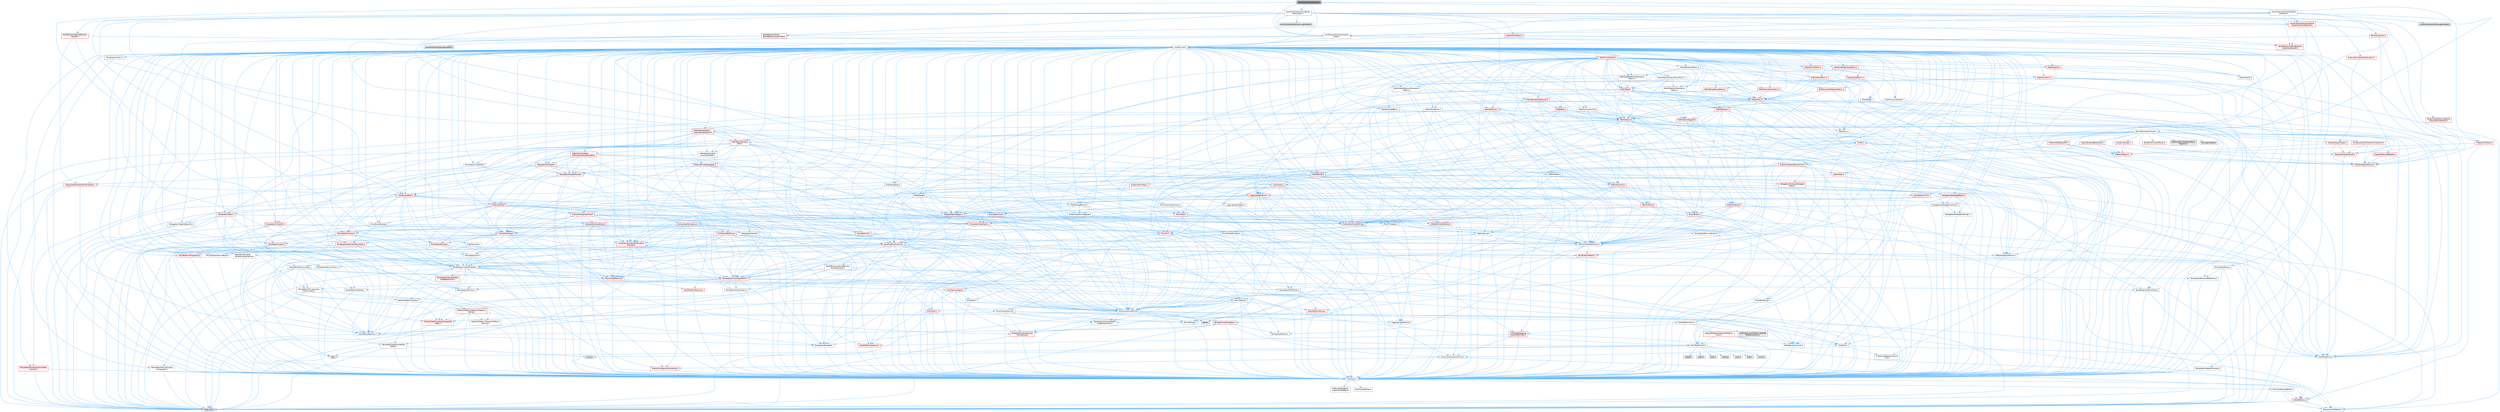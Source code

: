 digraph "LevelInstanceActorImpl.h"
{
 // INTERACTIVE_SVG=YES
 // LATEX_PDF_SIZE
  bgcolor="transparent";
  edge [fontname=Helvetica,fontsize=10,labelfontname=Helvetica,labelfontsize=10];
  node [fontname=Helvetica,fontsize=10,shape=box,height=0.2,width=0.4];
  Node1 [id="Node000001",label="LevelInstanceActorImpl.h",height=0.2,width=0.4,color="gray40", fillcolor="grey60", style="filled", fontcolor="black",tooltip=" "];
  Node1 -> Node2 [id="edge1_Node000001_Node000002",color="steelblue1",style="solid",tooltip=" "];
  Node2 [id="Node000002",label="CoreMinimal.h",height=0.2,width=0.4,color="grey40", fillcolor="white", style="filled",URL="$d7/d67/CoreMinimal_8h.html",tooltip=" "];
  Node2 -> Node3 [id="edge2_Node000002_Node000003",color="steelblue1",style="solid",tooltip=" "];
  Node3 [id="Node000003",label="CoreTypes.h",height=0.2,width=0.4,color="grey40", fillcolor="white", style="filled",URL="$dc/dec/CoreTypes_8h.html",tooltip=" "];
  Node3 -> Node4 [id="edge3_Node000003_Node000004",color="steelblue1",style="solid",tooltip=" "];
  Node4 [id="Node000004",label="HAL/Platform.h",height=0.2,width=0.4,color="red", fillcolor="#FFF0F0", style="filled",URL="$d9/dd0/Platform_8h.html",tooltip=" "];
  Node4 -> Node7 [id="edge4_Node000004_Node000007",color="steelblue1",style="solid",tooltip=" "];
  Node7 [id="Node000007",label="type_traits",height=0.2,width=0.4,color="grey60", fillcolor="#E0E0E0", style="filled",tooltip=" "];
  Node4 -> Node8 [id="edge5_Node000004_Node000008",color="steelblue1",style="solid",tooltip=" "];
  Node8 [id="Node000008",label="PreprocessorHelpers.h",height=0.2,width=0.4,color="grey40", fillcolor="white", style="filled",URL="$db/ddb/PreprocessorHelpers_8h.html",tooltip=" "];
  Node3 -> Node14 [id="edge6_Node000003_Node000014",color="steelblue1",style="solid",tooltip=" "];
  Node14 [id="Node000014",label="ProfilingDebugging\l/UMemoryDefines.h",height=0.2,width=0.4,color="grey40", fillcolor="white", style="filled",URL="$d2/da2/UMemoryDefines_8h.html",tooltip=" "];
  Node3 -> Node15 [id="edge7_Node000003_Node000015",color="steelblue1",style="solid",tooltip=" "];
  Node15 [id="Node000015",label="Misc/CoreMiscDefines.h",height=0.2,width=0.4,color="grey40", fillcolor="white", style="filled",URL="$da/d38/CoreMiscDefines_8h.html",tooltip=" "];
  Node15 -> Node4 [id="edge8_Node000015_Node000004",color="steelblue1",style="solid",tooltip=" "];
  Node15 -> Node8 [id="edge9_Node000015_Node000008",color="steelblue1",style="solid",tooltip=" "];
  Node3 -> Node16 [id="edge10_Node000003_Node000016",color="steelblue1",style="solid",tooltip=" "];
  Node16 [id="Node000016",label="Misc/CoreDefines.h",height=0.2,width=0.4,color="grey40", fillcolor="white", style="filled",URL="$d3/dd2/CoreDefines_8h.html",tooltip=" "];
  Node2 -> Node17 [id="edge11_Node000002_Node000017",color="steelblue1",style="solid",tooltip=" "];
  Node17 [id="Node000017",label="CoreFwd.h",height=0.2,width=0.4,color="grey40", fillcolor="white", style="filled",URL="$d1/d1e/CoreFwd_8h.html",tooltip=" "];
  Node17 -> Node3 [id="edge12_Node000017_Node000003",color="steelblue1",style="solid",tooltip=" "];
  Node17 -> Node18 [id="edge13_Node000017_Node000018",color="steelblue1",style="solid",tooltip=" "];
  Node18 [id="Node000018",label="Containers/ContainersFwd.h",height=0.2,width=0.4,color="grey40", fillcolor="white", style="filled",URL="$d4/d0a/ContainersFwd_8h.html",tooltip=" "];
  Node18 -> Node4 [id="edge14_Node000018_Node000004",color="steelblue1",style="solid",tooltip=" "];
  Node18 -> Node3 [id="edge15_Node000018_Node000003",color="steelblue1",style="solid",tooltip=" "];
  Node18 -> Node19 [id="edge16_Node000018_Node000019",color="steelblue1",style="solid",tooltip=" "];
  Node19 [id="Node000019",label="Traits/IsContiguousContainer.h",height=0.2,width=0.4,color="red", fillcolor="#FFF0F0", style="filled",URL="$d5/d3c/IsContiguousContainer_8h.html",tooltip=" "];
  Node19 -> Node3 [id="edge17_Node000019_Node000003",color="steelblue1",style="solid",tooltip=" "];
  Node17 -> Node22 [id="edge18_Node000017_Node000022",color="steelblue1",style="solid",tooltip=" "];
  Node22 [id="Node000022",label="Math/MathFwd.h",height=0.2,width=0.4,color="grey40", fillcolor="white", style="filled",URL="$d2/d10/MathFwd_8h.html",tooltip=" "];
  Node22 -> Node4 [id="edge19_Node000022_Node000004",color="steelblue1",style="solid",tooltip=" "];
  Node17 -> Node23 [id="edge20_Node000017_Node000023",color="steelblue1",style="solid",tooltip=" "];
  Node23 [id="Node000023",label="UObject/UObjectHierarchy\lFwd.h",height=0.2,width=0.4,color="grey40", fillcolor="white", style="filled",URL="$d3/d13/UObjectHierarchyFwd_8h.html",tooltip=" "];
  Node2 -> Node23 [id="edge21_Node000002_Node000023",color="steelblue1",style="solid",tooltip=" "];
  Node2 -> Node18 [id="edge22_Node000002_Node000018",color="steelblue1",style="solid",tooltip=" "];
  Node2 -> Node24 [id="edge23_Node000002_Node000024",color="steelblue1",style="solid",tooltip=" "];
  Node24 [id="Node000024",label="Misc/VarArgs.h",height=0.2,width=0.4,color="grey40", fillcolor="white", style="filled",URL="$d5/d6f/VarArgs_8h.html",tooltip=" "];
  Node24 -> Node3 [id="edge24_Node000024_Node000003",color="steelblue1",style="solid",tooltip=" "];
  Node2 -> Node25 [id="edge25_Node000002_Node000025",color="steelblue1",style="solid",tooltip=" "];
  Node25 [id="Node000025",label="Logging/LogVerbosity.h",height=0.2,width=0.4,color="grey40", fillcolor="white", style="filled",URL="$d2/d8f/LogVerbosity_8h.html",tooltip=" "];
  Node25 -> Node3 [id="edge26_Node000025_Node000003",color="steelblue1",style="solid",tooltip=" "];
  Node2 -> Node26 [id="edge27_Node000002_Node000026",color="steelblue1",style="solid",tooltip=" "];
  Node26 [id="Node000026",label="Misc/OutputDevice.h",height=0.2,width=0.4,color="grey40", fillcolor="white", style="filled",URL="$d7/d32/OutputDevice_8h.html",tooltip=" "];
  Node26 -> Node17 [id="edge28_Node000026_Node000017",color="steelblue1",style="solid",tooltip=" "];
  Node26 -> Node3 [id="edge29_Node000026_Node000003",color="steelblue1",style="solid",tooltip=" "];
  Node26 -> Node25 [id="edge30_Node000026_Node000025",color="steelblue1",style="solid",tooltip=" "];
  Node26 -> Node24 [id="edge31_Node000026_Node000024",color="steelblue1",style="solid",tooltip=" "];
  Node26 -> Node27 [id="edge32_Node000026_Node000027",color="steelblue1",style="solid",tooltip=" "];
  Node27 [id="Node000027",label="Templates/IsArrayOrRefOf\lTypeByPredicate.h",height=0.2,width=0.4,color="grey40", fillcolor="white", style="filled",URL="$d6/da1/IsArrayOrRefOfTypeByPredicate_8h.html",tooltip=" "];
  Node27 -> Node3 [id="edge33_Node000027_Node000003",color="steelblue1",style="solid",tooltip=" "];
  Node26 -> Node28 [id="edge34_Node000026_Node000028",color="steelblue1",style="solid",tooltip=" "];
  Node28 [id="Node000028",label="Templates/IsValidVariadic\lFunctionArg.h",height=0.2,width=0.4,color="red", fillcolor="#FFF0F0", style="filled",URL="$d0/dc8/IsValidVariadicFunctionArg_8h.html",tooltip=" "];
  Node28 -> Node3 [id="edge35_Node000028_Node000003",color="steelblue1",style="solid",tooltip=" "];
  Node28 -> Node7 [id="edge36_Node000028_Node000007",color="steelblue1",style="solid",tooltip=" "];
  Node26 -> Node30 [id="edge37_Node000026_Node000030",color="steelblue1",style="solid",tooltip=" "];
  Node30 [id="Node000030",label="Traits/IsCharEncodingCompatible\lWith.h",height=0.2,width=0.4,color="red", fillcolor="#FFF0F0", style="filled",URL="$df/dd1/IsCharEncodingCompatibleWith_8h.html",tooltip=" "];
  Node30 -> Node7 [id="edge38_Node000030_Node000007",color="steelblue1",style="solid",tooltip=" "];
  Node2 -> Node32 [id="edge39_Node000002_Node000032",color="steelblue1",style="solid",tooltip=" "];
  Node32 [id="Node000032",label="HAL/PlatformCrt.h",height=0.2,width=0.4,color="grey40", fillcolor="white", style="filled",URL="$d8/d75/PlatformCrt_8h.html",tooltip=" "];
  Node32 -> Node33 [id="edge40_Node000032_Node000033",color="steelblue1",style="solid",tooltip=" "];
  Node33 [id="Node000033",label="new",height=0.2,width=0.4,color="grey60", fillcolor="#E0E0E0", style="filled",tooltip=" "];
  Node32 -> Node34 [id="edge41_Node000032_Node000034",color="steelblue1",style="solid",tooltip=" "];
  Node34 [id="Node000034",label="wchar.h",height=0.2,width=0.4,color="grey60", fillcolor="#E0E0E0", style="filled",tooltip=" "];
  Node32 -> Node35 [id="edge42_Node000032_Node000035",color="steelblue1",style="solid",tooltip=" "];
  Node35 [id="Node000035",label="stddef.h",height=0.2,width=0.4,color="grey60", fillcolor="#E0E0E0", style="filled",tooltip=" "];
  Node32 -> Node36 [id="edge43_Node000032_Node000036",color="steelblue1",style="solid",tooltip=" "];
  Node36 [id="Node000036",label="stdlib.h",height=0.2,width=0.4,color="grey60", fillcolor="#E0E0E0", style="filled",tooltip=" "];
  Node32 -> Node37 [id="edge44_Node000032_Node000037",color="steelblue1",style="solid",tooltip=" "];
  Node37 [id="Node000037",label="stdio.h",height=0.2,width=0.4,color="grey60", fillcolor="#E0E0E0", style="filled",tooltip=" "];
  Node32 -> Node38 [id="edge45_Node000032_Node000038",color="steelblue1",style="solid",tooltip=" "];
  Node38 [id="Node000038",label="stdarg.h",height=0.2,width=0.4,color="grey60", fillcolor="#E0E0E0", style="filled",tooltip=" "];
  Node32 -> Node39 [id="edge46_Node000032_Node000039",color="steelblue1",style="solid",tooltip=" "];
  Node39 [id="Node000039",label="math.h",height=0.2,width=0.4,color="grey60", fillcolor="#E0E0E0", style="filled",tooltip=" "];
  Node32 -> Node40 [id="edge47_Node000032_Node000040",color="steelblue1",style="solid",tooltip=" "];
  Node40 [id="Node000040",label="float.h",height=0.2,width=0.4,color="grey60", fillcolor="#E0E0E0", style="filled",tooltip=" "];
  Node32 -> Node41 [id="edge48_Node000032_Node000041",color="steelblue1",style="solid",tooltip=" "];
  Node41 [id="Node000041",label="string.h",height=0.2,width=0.4,color="grey60", fillcolor="#E0E0E0", style="filled",tooltip=" "];
  Node2 -> Node42 [id="edge49_Node000002_Node000042",color="steelblue1",style="solid",tooltip=" "];
  Node42 [id="Node000042",label="HAL/PlatformMisc.h",height=0.2,width=0.4,color="grey40", fillcolor="white", style="filled",URL="$d0/df5/PlatformMisc_8h.html",tooltip=" "];
  Node42 -> Node3 [id="edge50_Node000042_Node000003",color="steelblue1",style="solid",tooltip=" "];
  Node42 -> Node43 [id="edge51_Node000042_Node000043",color="steelblue1",style="solid",tooltip=" "];
  Node43 [id="Node000043",label="GenericPlatform/GenericPlatform\lMisc.h",height=0.2,width=0.4,color="red", fillcolor="#FFF0F0", style="filled",URL="$db/d9a/GenericPlatformMisc_8h.html",tooltip=" "];
  Node43 -> Node17 [id="edge52_Node000043_Node000017",color="steelblue1",style="solid",tooltip=" "];
  Node43 -> Node3 [id="edge53_Node000043_Node000003",color="steelblue1",style="solid",tooltip=" "];
  Node43 -> Node32 [id="edge54_Node000043_Node000032",color="steelblue1",style="solid",tooltip=" "];
  Node43 -> Node47 [id="edge55_Node000043_Node000047",color="steelblue1",style="solid",tooltip=" "];
  Node47 [id="Node000047",label="Math/NumericLimits.h",height=0.2,width=0.4,color="grey40", fillcolor="white", style="filled",URL="$df/d1b/NumericLimits_8h.html",tooltip=" "];
  Node47 -> Node3 [id="edge56_Node000047_Node000003",color="steelblue1",style="solid",tooltip=" "];
  Node42 -> Node52 [id="edge57_Node000042_Node000052",color="steelblue1",style="solid",tooltip=" "];
  Node52 [id="Node000052",label="COMPILED_PLATFORM_HEADER\l(PlatformMisc.h)",height=0.2,width=0.4,color="grey60", fillcolor="#E0E0E0", style="filled",tooltip=" "];
  Node42 -> Node53 [id="edge58_Node000042_Node000053",color="steelblue1",style="solid",tooltip=" "];
  Node53 [id="Node000053",label="ProfilingDebugging\l/CpuProfilerTrace.h",height=0.2,width=0.4,color="red", fillcolor="#FFF0F0", style="filled",URL="$da/dcb/CpuProfilerTrace_8h.html",tooltip=" "];
  Node53 -> Node3 [id="edge59_Node000053_Node000003",color="steelblue1",style="solid",tooltip=" "];
  Node53 -> Node18 [id="edge60_Node000053_Node000018",color="steelblue1",style="solid",tooltip=" "];
  Node53 -> Node54 [id="edge61_Node000053_Node000054",color="steelblue1",style="solid",tooltip=" "];
  Node54 [id="Node000054",label="HAL/PlatformAtomics.h",height=0.2,width=0.4,color="red", fillcolor="#FFF0F0", style="filled",URL="$d3/d36/PlatformAtomics_8h.html",tooltip=" "];
  Node54 -> Node3 [id="edge62_Node000054_Node000003",color="steelblue1",style="solid",tooltip=" "];
  Node53 -> Node8 [id="edge63_Node000053_Node000008",color="steelblue1",style="solid",tooltip=" "];
  Node2 -> Node61 [id="edge64_Node000002_Node000061",color="steelblue1",style="solid",tooltip=" "];
  Node61 [id="Node000061",label="Misc/AssertionMacros.h",height=0.2,width=0.4,color="grey40", fillcolor="white", style="filled",URL="$d0/dfa/AssertionMacros_8h.html",tooltip=" "];
  Node61 -> Node3 [id="edge65_Node000061_Node000003",color="steelblue1",style="solid",tooltip=" "];
  Node61 -> Node4 [id="edge66_Node000061_Node000004",color="steelblue1",style="solid",tooltip=" "];
  Node61 -> Node42 [id="edge67_Node000061_Node000042",color="steelblue1",style="solid",tooltip=" "];
  Node61 -> Node8 [id="edge68_Node000061_Node000008",color="steelblue1",style="solid",tooltip=" "];
  Node61 -> Node62 [id="edge69_Node000061_Node000062",color="steelblue1",style="solid",tooltip=" "];
  Node62 [id="Node000062",label="Templates/EnableIf.h",height=0.2,width=0.4,color="grey40", fillcolor="white", style="filled",URL="$d7/d60/EnableIf_8h.html",tooltip=" "];
  Node62 -> Node3 [id="edge70_Node000062_Node000003",color="steelblue1",style="solid",tooltip=" "];
  Node61 -> Node27 [id="edge71_Node000061_Node000027",color="steelblue1",style="solid",tooltip=" "];
  Node61 -> Node28 [id="edge72_Node000061_Node000028",color="steelblue1",style="solid",tooltip=" "];
  Node61 -> Node30 [id="edge73_Node000061_Node000030",color="steelblue1",style="solid",tooltip=" "];
  Node61 -> Node24 [id="edge74_Node000061_Node000024",color="steelblue1",style="solid",tooltip=" "];
  Node61 -> Node63 [id="edge75_Node000061_Node000063",color="steelblue1",style="solid",tooltip=" "];
  Node63 [id="Node000063",label="String/FormatStringSan.h",height=0.2,width=0.4,color="red", fillcolor="#FFF0F0", style="filled",URL="$d3/d8b/FormatStringSan_8h.html",tooltip=" "];
  Node63 -> Node7 [id="edge76_Node000063_Node000007",color="steelblue1",style="solid",tooltip=" "];
  Node63 -> Node3 [id="edge77_Node000063_Node000003",color="steelblue1",style="solid",tooltip=" "];
  Node63 -> Node64 [id="edge78_Node000063_Node000064",color="steelblue1",style="solid",tooltip=" "];
  Node64 [id="Node000064",label="Templates/Requires.h",height=0.2,width=0.4,color="grey40", fillcolor="white", style="filled",URL="$dc/d96/Requires_8h.html",tooltip=" "];
  Node64 -> Node62 [id="edge79_Node000064_Node000062",color="steelblue1",style="solid",tooltip=" "];
  Node64 -> Node7 [id="edge80_Node000064_Node000007",color="steelblue1",style="solid",tooltip=" "];
  Node63 -> Node65 [id="edge81_Node000063_Node000065",color="steelblue1",style="solid",tooltip=" "];
  Node65 [id="Node000065",label="Templates/Identity.h",height=0.2,width=0.4,color="grey40", fillcolor="white", style="filled",URL="$d0/dd5/Identity_8h.html",tooltip=" "];
  Node63 -> Node28 [id="edge82_Node000063_Node000028",color="steelblue1",style="solid",tooltip=" "];
  Node63 -> Node18 [id="edge83_Node000063_Node000018",color="steelblue1",style="solid",tooltip=" "];
  Node61 -> Node69 [id="edge84_Node000061_Node000069",color="steelblue1",style="solid",tooltip=" "];
  Node69 [id="Node000069",label="atomic",height=0.2,width=0.4,color="grey60", fillcolor="#E0E0E0", style="filled",tooltip=" "];
  Node2 -> Node70 [id="edge85_Node000002_Node000070",color="steelblue1",style="solid",tooltip=" "];
  Node70 [id="Node000070",label="Templates/IsPointer.h",height=0.2,width=0.4,color="grey40", fillcolor="white", style="filled",URL="$d7/d05/IsPointer_8h.html",tooltip=" "];
  Node70 -> Node3 [id="edge86_Node000070_Node000003",color="steelblue1",style="solid",tooltip=" "];
  Node2 -> Node71 [id="edge87_Node000002_Node000071",color="steelblue1",style="solid",tooltip=" "];
  Node71 [id="Node000071",label="HAL/PlatformMemory.h",height=0.2,width=0.4,color="red", fillcolor="#FFF0F0", style="filled",URL="$de/d68/PlatformMemory_8h.html",tooltip=" "];
  Node71 -> Node3 [id="edge88_Node000071_Node000003",color="steelblue1",style="solid",tooltip=" "];
  Node2 -> Node54 [id="edge89_Node000002_Node000054",color="steelblue1",style="solid",tooltip=" "];
  Node2 -> Node76 [id="edge90_Node000002_Node000076",color="steelblue1",style="solid",tooltip=" "];
  Node76 [id="Node000076",label="Misc/Exec.h",height=0.2,width=0.4,color="grey40", fillcolor="white", style="filled",URL="$de/ddb/Exec_8h.html",tooltip=" "];
  Node76 -> Node3 [id="edge91_Node000076_Node000003",color="steelblue1",style="solid",tooltip=" "];
  Node76 -> Node61 [id="edge92_Node000076_Node000061",color="steelblue1",style="solid",tooltip=" "];
  Node2 -> Node77 [id="edge93_Node000002_Node000077",color="steelblue1",style="solid",tooltip=" "];
  Node77 [id="Node000077",label="HAL/MemoryBase.h",height=0.2,width=0.4,color="red", fillcolor="#FFF0F0", style="filled",URL="$d6/d9f/MemoryBase_8h.html",tooltip=" "];
  Node77 -> Node3 [id="edge94_Node000077_Node000003",color="steelblue1",style="solid",tooltip=" "];
  Node77 -> Node54 [id="edge95_Node000077_Node000054",color="steelblue1",style="solid",tooltip=" "];
  Node77 -> Node32 [id="edge96_Node000077_Node000032",color="steelblue1",style="solid",tooltip=" "];
  Node77 -> Node76 [id="edge97_Node000077_Node000076",color="steelblue1",style="solid",tooltip=" "];
  Node77 -> Node26 [id="edge98_Node000077_Node000026",color="steelblue1",style="solid",tooltip=" "];
  Node2 -> Node87 [id="edge99_Node000002_Node000087",color="steelblue1",style="solid",tooltip=" "];
  Node87 [id="Node000087",label="HAL/UnrealMemory.h",height=0.2,width=0.4,color="red", fillcolor="#FFF0F0", style="filled",URL="$d9/d96/UnrealMemory_8h.html",tooltip=" "];
  Node87 -> Node3 [id="edge100_Node000087_Node000003",color="steelblue1",style="solid",tooltip=" "];
  Node87 -> Node77 [id="edge101_Node000087_Node000077",color="steelblue1",style="solid",tooltip=" "];
  Node87 -> Node71 [id="edge102_Node000087_Node000071",color="steelblue1",style="solid",tooltip=" "];
  Node87 -> Node70 [id="edge103_Node000087_Node000070",color="steelblue1",style="solid",tooltip=" "];
  Node2 -> Node89 [id="edge104_Node000002_Node000089",color="steelblue1",style="solid",tooltip=" "];
  Node89 [id="Node000089",label="Templates/IsArithmetic.h",height=0.2,width=0.4,color="grey40", fillcolor="white", style="filled",URL="$d2/d5d/IsArithmetic_8h.html",tooltip=" "];
  Node89 -> Node3 [id="edge105_Node000089_Node000003",color="steelblue1",style="solid",tooltip=" "];
  Node2 -> Node83 [id="edge106_Node000002_Node000083",color="steelblue1",style="solid",tooltip=" "];
  Node83 [id="Node000083",label="Templates/AndOrNot.h",height=0.2,width=0.4,color="grey40", fillcolor="white", style="filled",URL="$db/d0a/AndOrNot_8h.html",tooltip=" "];
  Node83 -> Node3 [id="edge107_Node000083_Node000003",color="steelblue1",style="solid",tooltip=" "];
  Node2 -> Node90 [id="edge108_Node000002_Node000090",color="steelblue1",style="solid",tooltip=" "];
  Node90 [id="Node000090",label="Templates/IsPODType.h",height=0.2,width=0.4,color="grey40", fillcolor="white", style="filled",URL="$d7/db1/IsPODType_8h.html",tooltip=" "];
  Node90 -> Node3 [id="edge109_Node000090_Node000003",color="steelblue1",style="solid",tooltip=" "];
  Node2 -> Node91 [id="edge110_Node000002_Node000091",color="steelblue1",style="solid",tooltip=" "];
  Node91 [id="Node000091",label="Templates/IsUECoreType.h",height=0.2,width=0.4,color="grey40", fillcolor="white", style="filled",URL="$d1/db8/IsUECoreType_8h.html",tooltip=" "];
  Node91 -> Node3 [id="edge111_Node000091_Node000003",color="steelblue1",style="solid",tooltip=" "];
  Node91 -> Node7 [id="edge112_Node000091_Node000007",color="steelblue1",style="solid",tooltip=" "];
  Node2 -> Node84 [id="edge113_Node000002_Node000084",color="steelblue1",style="solid",tooltip=" "];
  Node84 [id="Node000084",label="Templates/IsTriviallyCopy\lConstructible.h",height=0.2,width=0.4,color="grey40", fillcolor="white", style="filled",URL="$d3/d78/IsTriviallyCopyConstructible_8h.html",tooltip=" "];
  Node84 -> Node3 [id="edge114_Node000084_Node000003",color="steelblue1",style="solid",tooltip=" "];
  Node84 -> Node7 [id="edge115_Node000084_Node000007",color="steelblue1",style="solid",tooltip=" "];
  Node2 -> Node92 [id="edge116_Node000002_Node000092",color="steelblue1",style="solid",tooltip=" "];
  Node92 [id="Node000092",label="Templates/UnrealTypeTraits.h",height=0.2,width=0.4,color="red", fillcolor="#FFF0F0", style="filled",URL="$d2/d2d/UnrealTypeTraits_8h.html",tooltip=" "];
  Node92 -> Node3 [id="edge117_Node000092_Node000003",color="steelblue1",style="solid",tooltip=" "];
  Node92 -> Node70 [id="edge118_Node000092_Node000070",color="steelblue1",style="solid",tooltip=" "];
  Node92 -> Node61 [id="edge119_Node000092_Node000061",color="steelblue1",style="solid",tooltip=" "];
  Node92 -> Node83 [id="edge120_Node000092_Node000083",color="steelblue1",style="solid",tooltip=" "];
  Node92 -> Node62 [id="edge121_Node000092_Node000062",color="steelblue1",style="solid",tooltip=" "];
  Node92 -> Node89 [id="edge122_Node000092_Node000089",color="steelblue1",style="solid",tooltip=" "];
  Node92 -> Node90 [id="edge123_Node000092_Node000090",color="steelblue1",style="solid",tooltip=" "];
  Node92 -> Node91 [id="edge124_Node000092_Node000091",color="steelblue1",style="solid",tooltip=" "];
  Node92 -> Node84 [id="edge125_Node000092_Node000084",color="steelblue1",style="solid",tooltip=" "];
  Node2 -> Node62 [id="edge126_Node000002_Node000062",color="steelblue1",style="solid",tooltip=" "];
  Node2 -> Node94 [id="edge127_Node000002_Node000094",color="steelblue1",style="solid",tooltip=" "];
  Node94 [id="Node000094",label="Templates/RemoveReference.h",height=0.2,width=0.4,color="grey40", fillcolor="white", style="filled",URL="$da/dbe/RemoveReference_8h.html",tooltip=" "];
  Node94 -> Node3 [id="edge128_Node000094_Node000003",color="steelblue1",style="solid",tooltip=" "];
  Node2 -> Node95 [id="edge129_Node000002_Node000095",color="steelblue1",style="solid",tooltip=" "];
  Node95 [id="Node000095",label="Templates/IntegralConstant.h",height=0.2,width=0.4,color="grey40", fillcolor="white", style="filled",URL="$db/d1b/IntegralConstant_8h.html",tooltip=" "];
  Node95 -> Node3 [id="edge130_Node000095_Node000003",color="steelblue1",style="solid",tooltip=" "];
  Node2 -> Node96 [id="edge131_Node000002_Node000096",color="steelblue1",style="solid",tooltip=" "];
  Node96 [id="Node000096",label="Templates/IsClass.h",height=0.2,width=0.4,color="grey40", fillcolor="white", style="filled",URL="$db/dcb/IsClass_8h.html",tooltip=" "];
  Node96 -> Node3 [id="edge132_Node000096_Node000003",color="steelblue1",style="solid",tooltip=" "];
  Node2 -> Node97 [id="edge133_Node000002_Node000097",color="steelblue1",style="solid",tooltip=" "];
  Node97 [id="Node000097",label="Templates/TypeCompatible\lBytes.h",height=0.2,width=0.4,color="grey40", fillcolor="white", style="filled",URL="$df/d0a/TypeCompatibleBytes_8h.html",tooltip=" "];
  Node97 -> Node3 [id="edge134_Node000097_Node000003",color="steelblue1",style="solid",tooltip=" "];
  Node97 -> Node41 [id="edge135_Node000097_Node000041",color="steelblue1",style="solid",tooltip=" "];
  Node97 -> Node33 [id="edge136_Node000097_Node000033",color="steelblue1",style="solid",tooltip=" "];
  Node97 -> Node7 [id="edge137_Node000097_Node000007",color="steelblue1",style="solid",tooltip=" "];
  Node2 -> Node19 [id="edge138_Node000002_Node000019",color="steelblue1",style="solid",tooltip=" "];
  Node2 -> Node98 [id="edge139_Node000002_Node000098",color="steelblue1",style="solid",tooltip=" "];
  Node98 [id="Node000098",label="Templates/UnrealTemplate.h",height=0.2,width=0.4,color="grey40", fillcolor="white", style="filled",URL="$d4/d24/UnrealTemplate_8h.html",tooltip=" "];
  Node98 -> Node3 [id="edge140_Node000098_Node000003",color="steelblue1",style="solid",tooltip=" "];
  Node98 -> Node70 [id="edge141_Node000098_Node000070",color="steelblue1",style="solid",tooltip=" "];
  Node98 -> Node87 [id="edge142_Node000098_Node000087",color="steelblue1",style="solid",tooltip=" "];
  Node98 -> Node99 [id="edge143_Node000098_Node000099",color="steelblue1",style="solid",tooltip=" "];
  Node99 [id="Node000099",label="Templates/CopyQualifiers\lAndRefsFromTo.h",height=0.2,width=0.4,color="red", fillcolor="#FFF0F0", style="filled",URL="$d3/db3/CopyQualifiersAndRefsFromTo_8h.html",tooltip=" "];
  Node98 -> Node92 [id="edge144_Node000098_Node000092",color="steelblue1",style="solid",tooltip=" "];
  Node98 -> Node94 [id="edge145_Node000098_Node000094",color="steelblue1",style="solid",tooltip=" "];
  Node98 -> Node64 [id="edge146_Node000098_Node000064",color="steelblue1",style="solid",tooltip=" "];
  Node98 -> Node97 [id="edge147_Node000098_Node000097",color="steelblue1",style="solid",tooltip=" "];
  Node98 -> Node65 [id="edge148_Node000098_Node000065",color="steelblue1",style="solid",tooltip=" "];
  Node98 -> Node19 [id="edge149_Node000098_Node000019",color="steelblue1",style="solid",tooltip=" "];
  Node98 -> Node101 [id="edge150_Node000098_Node000101",color="steelblue1",style="solid",tooltip=" "];
  Node101 [id="Node000101",label="Traits/UseBitwiseSwap.h",height=0.2,width=0.4,color="grey40", fillcolor="white", style="filled",URL="$db/df3/UseBitwiseSwap_8h.html",tooltip=" "];
  Node101 -> Node3 [id="edge151_Node000101_Node000003",color="steelblue1",style="solid",tooltip=" "];
  Node101 -> Node7 [id="edge152_Node000101_Node000007",color="steelblue1",style="solid",tooltip=" "];
  Node98 -> Node7 [id="edge153_Node000098_Node000007",color="steelblue1",style="solid",tooltip=" "];
  Node2 -> Node47 [id="edge154_Node000002_Node000047",color="steelblue1",style="solid",tooltip=" "];
  Node2 -> Node102 [id="edge155_Node000002_Node000102",color="steelblue1",style="solid",tooltip=" "];
  Node102 [id="Node000102",label="HAL/PlatformMath.h",height=0.2,width=0.4,color="red", fillcolor="#FFF0F0", style="filled",URL="$dc/d53/PlatformMath_8h.html",tooltip=" "];
  Node102 -> Node3 [id="edge156_Node000102_Node000003",color="steelblue1",style="solid",tooltip=" "];
  Node2 -> Node85 [id="edge157_Node000002_Node000085",color="steelblue1",style="solid",tooltip=" "];
  Node85 [id="Node000085",label="Templates/IsTriviallyCopy\lAssignable.h",height=0.2,width=0.4,color="grey40", fillcolor="white", style="filled",URL="$d2/df2/IsTriviallyCopyAssignable_8h.html",tooltip=" "];
  Node85 -> Node3 [id="edge158_Node000085_Node000003",color="steelblue1",style="solid",tooltip=" "];
  Node85 -> Node7 [id="edge159_Node000085_Node000007",color="steelblue1",style="solid",tooltip=" "];
  Node2 -> Node110 [id="edge160_Node000002_Node000110",color="steelblue1",style="solid",tooltip=" "];
  Node110 [id="Node000110",label="Templates/MemoryOps.h",height=0.2,width=0.4,color="grey40", fillcolor="white", style="filled",URL="$db/dea/MemoryOps_8h.html",tooltip=" "];
  Node110 -> Node3 [id="edge161_Node000110_Node000003",color="steelblue1",style="solid",tooltip=" "];
  Node110 -> Node87 [id="edge162_Node000110_Node000087",color="steelblue1",style="solid",tooltip=" "];
  Node110 -> Node85 [id="edge163_Node000110_Node000085",color="steelblue1",style="solid",tooltip=" "];
  Node110 -> Node84 [id="edge164_Node000110_Node000084",color="steelblue1",style="solid",tooltip=" "];
  Node110 -> Node64 [id="edge165_Node000110_Node000064",color="steelblue1",style="solid",tooltip=" "];
  Node110 -> Node92 [id="edge166_Node000110_Node000092",color="steelblue1",style="solid",tooltip=" "];
  Node110 -> Node101 [id="edge167_Node000110_Node000101",color="steelblue1",style="solid",tooltip=" "];
  Node110 -> Node33 [id="edge168_Node000110_Node000033",color="steelblue1",style="solid",tooltip=" "];
  Node110 -> Node7 [id="edge169_Node000110_Node000007",color="steelblue1",style="solid",tooltip=" "];
  Node2 -> Node111 [id="edge170_Node000002_Node000111",color="steelblue1",style="solid",tooltip=" "];
  Node111 [id="Node000111",label="Containers/ContainerAllocation\lPolicies.h",height=0.2,width=0.4,color="red", fillcolor="#FFF0F0", style="filled",URL="$d7/dff/ContainerAllocationPolicies_8h.html",tooltip=" "];
  Node111 -> Node3 [id="edge171_Node000111_Node000003",color="steelblue1",style="solid",tooltip=" "];
  Node111 -> Node111 [id="edge172_Node000111_Node000111",color="steelblue1",style="solid",tooltip=" "];
  Node111 -> Node102 [id="edge173_Node000111_Node000102",color="steelblue1",style="solid",tooltip=" "];
  Node111 -> Node87 [id="edge174_Node000111_Node000087",color="steelblue1",style="solid",tooltip=" "];
  Node111 -> Node47 [id="edge175_Node000111_Node000047",color="steelblue1",style="solid",tooltip=" "];
  Node111 -> Node61 [id="edge176_Node000111_Node000061",color="steelblue1",style="solid",tooltip=" "];
  Node111 -> Node110 [id="edge177_Node000111_Node000110",color="steelblue1",style="solid",tooltip=" "];
  Node111 -> Node97 [id="edge178_Node000111_Node000097",color="steelblue1",style="solid",tooltip=" "];
  Node111 -> Node7 [id="edge179_Node000111_Node000007",color="steelblue1",style="solid",tooltip=" "];
  Node2 -> Node114 [id="edge180_Node000002_Node000114",color="steelblue1",style="solid",tooltip=" "];
  Node114 [id="Node000114",label="Templates/IsEnumClass.h",height=0.2,width=0.4,color="grey40", fillcolor="white", style="filled",URL="$d7/d15/IsEnumClass_8h.html",tooltip=" "];
  Node114 -> Node3 [id="edge181_Node000114_Node000003",color="steelblue1",style="solid",tooltip=" "];
  Node114 -> Node83 [id="edge182_Node000114_Node000083",color="steelblue1",style="solid",tooltip=" "];
  Node2 -> Node115 [id="edge183_Node000002_Node000115",color="steelblue1",style="solid",tooltip=" "];
  Node115 [id="Node000115",label="HAL/PlatformProperties.h",height=0.2,width=0.4,color="red", fillcolor="#FFF0F0", style="filled",URL="$d9/db0/PlatformProperties_8h.html",tooltip=" "];
  Node115 -> Node3 [id="edge184_Node000115_Node000003",color="steelblue1",style="solid",tooltip=" "];
  Node2 -> Node118 [id="edge185_Node000002_Node000118",color="steelblue1",style="solid",tooltip=" "];
  Node118 [id="Node000118",label="Misc/EngineVersionBase.h",height=0.2,width=0.4,color="grey40", fillcolor="white", style="filled",URL="$d5/d2b/EngineVersionBase_8h.html",tooltip=" "];
  Node118 -> Node3 [id="edge186_Node000118_Node000003",color="steelblue1",style="solid",tooltip=" "];
  Node2 -> Node119 [id="edge187_Node000002_Node000119",color="steelblue1",style="solid",tooltip=" "];
  Node119 [id="Node000119",label="Internationalization\l/TextNamespaceFwd.h",height=0.2,width=0.4,color="grey40", fillcolor="white", style="filled",URL="$d8/d97/TextNamespaceFwd_8h.html",tooltip=" "];
  Node119 -> Node3 [id="edge188_Node000119_Node000003",color="steelblue1",style="solid",tooltip=" "];
  Node2 -> Node120 [id="edge189_Node000002_Node000120",color="steelblue1",style="solid",tooltip=" "];
  Node120 [id="Node000120",label="Serialization/Archive.h",height=0.2,width=0.4,color="red", fillcolor="#FFF0F0", style="filled",URL="$d7/d3b/Archive_8h.html",tooltip=" "];
  Node120 -> Node17 [id="edge190_Node000120_Node000017",color="steelblue1",style="solid",tooltip=" "];
  Node120 -> Node3 [id="edge191_Node000120_Node000003",color="steelblue1",style="solid",tooltip=" "];
  Node120 -> Node115 [id="edge192_Node000120_Node000115",color="steelblue1",style="solid",tooltip=" "];
  Node120 -> Node119 [id="edge193_Node000120_Node000119",color="steelblue1",style="solid",tooltip=" "];
  Node120 -> Node22 [id="edge194_Node000120_Node000022",color="steelblue1",style="solid",tooltip=" "];
  Node120 -> Node61 [id="edge195_Node000120_Node000061",color="steelblue1",style="solid",tooltip=" "];
  Node120 -> Node118 [id="edge196_Node000120_Node000118",color="steelblue1",style="solid",tooltip=" "];
  Node120 -> Node24 [id="edge197_Node000120_Node000024",color="steelblue1",style="solid",tooltip=" "];
  Node120 -> Node62 [id="edge198_Node000120_Node000062",color="steelblue1",style="solid",tooltip=" "];
  Node120 -> Node27 [id="edge199_Node000120_Node000027",color="steelblue1",style="solid",tooltip=" "];
  Node120 -> Node114 [id="edge200_Node000120_Node000114",color="steelblue1",style="solid",tooltip=" "];
  Node120 -> Node28 [id="edge201_Node000120_Node000028",color="steelblue1",style="solid",tooltip=" "];
  Node120 -> Node98 [id="edge202_Node000120_Node000098",color="steelblue1",style="solid",tooltip=" "];
  Node120 -> Node30 [id="edge203_Node000120_Node000030",color="steelblue1",style="solid",tooltip=" "];
  Node120 -> Node123 [id="edge204_Node000120_Node000123",color="steelblue1",style="solid",tooltip=" "];
  Node123 [id="Node000123",label="UObject/ObjectVersion.h",height=0.2,width=0.4,color="grey40", fillcolor="white", style="filled",URL="$da/d63/ObjectVersion_8h.html",tooltip=" "];
  Node123 -> Node3 [id="edge205_Node000123_Node000003",color="steelblue1",style="solid",tooltip=" "];
  Node2 -> Node124 [id="edge206_Node000002_Node000124",color="steelblue1",style="solid",tooltip=" "];
  Node124 [id="Node000124",label="Templates/Less.h",height=0.2,width=0.4,color="grey40", fillcolor="white", style="filled",URL="$de/dc8/Less_8h.html",tooltip=" "];
  Node124 -> Node3 [id="edge207_Node000124_Node000003",color="steelblue1",style="solid",tooltip=" "];
  Node124 -> Node98 [id="edge208_Node000124_Node000098",color="steelblue1",style="solid",tooltip=" "];
  Node2 -> Node125 [id="edge209_Node000002_Node000125",color="steelblue1",style="solid",tooltip=" "];
  Node125 [id="Node000125",label="Templates/Sorting.h",height=0.2,width=0.4,color="red", fillcolor="#FFF0F0", style="filled",URL="$d3/d9e/Sorting_8h.html",tooltip=" "];
  Node125 -> Node3 [id="edge210_Node000125_Node000003",color="steelblue1",style="solid",tooltip=" "];
  Node125 -> Node102 [id="edge211_Node000125_Node000102",color="steelblue1",style="solid",tooltip=" "];
  Node125 -> Node124 [id="edge212_Node000125_Node000124",color="steelblue1",style="solid",tooltip=" "];
  Node2 -> Node136 [id="edge213_Node000002_Node000136",color="steelblue1",style="solid",tooltip=" "];
  Node136 [id="Node000136",label="Misc/Char.h",height=0.2,width=0.4,color="red", fillcolor="#FFF0F0", style="filled",URL="$d0/d58/Char_8h.html",tooltip=" "];
  Node136 -> Node3 [id="edge214_Node000136_Node000003",color="steelblue1",style="solid",tooltip=" "];
  Node136 -> Node7 [id="edge215_Node000136_Node000007",color="steelblue1",style="solid",tooltip=" "];
  Node2 -> Node139 [id="edge216_Node000002_Node000139",color="steelblue1",style="solid",tooltip=" "];
  Node139 [id="Node000139",label="GenericPlatform/GenericPlatform\lStricmp.h",height=0.2,width=0.4,color="grey40", fillcolor="white", style="filled",URL="$d2/d86/GenericPlatformStricmp_8h.html",tooltip=" "];
  Node139 -> Node3 [id="edge217_Node000139_Node000003",color="steelblue1",style="solid",tooltip=" "];
  Node2 -> Node140 [id="edge218_Node000002_Node000140",color="steelblue1",style="solid",tooltip=" "];
  Node140 [id="Node000140",label="GenericPlatform/GenericPlatform\lString.h",height=0.2,width=0.4,color="red", fillcolor="#FFF0F0", style="filled",URL="$dd/d20/GenericPlatformString_8h.html",tooltip=" "];
  Node140 -> Node3 [id="edge219_Node000140_Node000003",color="steelblue1",style="solid",tooltip=" "];
  Node140 -> Node139 [id="edge220_Node000140_Node000139",color="steelblue1",style="solid",tooltip=" "];
  Node140 -> Node62 [id="edge221_Node000140_Node000062",color="steelblue1",style="solid",tooltip=" "];
  Node140 -> Node30 [id="edge222_Node000140_Node000030",color="steelblue1",style="solid",tooltip=" "];
  Node140 -> Node7 [id="edge223_Node000140_Node000007",color="steelblue1",style="solid",tooltip=" "];
  Node2 -> Node73 [id="edge224_Node000002_Node000073",color="steelblue1",style="solid",tooltip=" "];
  Node73 [id="Node000073",label="HAL/PlatformString.h",height=0.2,width=0.4,color="red", fillcolor="#FFF0F0", style="filled",URL="$db/db5/PlatformString_8h.html",tooltip=" "];
  Node73 -> Node3 [id="edge225_Node000073_Node000003",color="steelblue1",style="solid",tooltip=" "];
  Node2 -> Node143 [id="edge226_Node000002_Node000143",color="steelblue1",style="solid",tooltip=" "];
  Node143 [id="Node000143",label="Misc/CString.h",height=0.2,width=0.4,color="grey40", fillcolor="white", style="filled",URL="$d2/d49/CString_8h.html",tooltip=" "];
  Node143 -> Node3 [id="edge227_Node000143_Node000003",color="steelblue1",style="solid",tooltip=" "];
  Node143 -> Node32 [id="edge228_Node000143_Node000032",color="steelblue1",style="solid",tooltip=" "];
  Node143 -> Node73 [id="edge229_Node000143_Node000073",color="steelblue1",style="solid",tooltip=" "];
  Node143 -> Node61 [id="edge230_Node000143_Node000061",color="steelblue1",style="solid",tooltip=" "];
  Node143 -> Node136 [id="edge231_Node000143_Node000136",color="steelblue1",style="solid",tooltip=" "];
  Node143 -> Node24 [id="edge232_Node000143_Node000024",color="steelblue1",style="solid",tooltip=" "];
  Node143 -> Node27 [id="edge233_Node000143_Node000027",color="steelblue1",style="solid",tooltip=" "];
  Node143 -> Node28 [id="edge234_Node000143_Node000028",color="steelblue1",style="solid",tooltip=" "];
  Node143 -> Node30 [id="edge235_Node000143_Node000030",color="steelblue1",style="solid",tooltip=" "];
  Node2 -> Node144 [id="edge236_Node000002_Node000144",color="steelblue1",style="solid",tooltip=" "];
  Node144 [id="Node000144",label="Misc/Crc.h",height=0.2,width=0.4,color="red", fillcolor="#FFF0F0", style="filled",URL="$d4/dd2/Crc_8h.html",tooltip=" "];
  Node144 -> Node3 [id="edge237_Node000144_Node000003",color="steelblue1",style="solid",tooltip=" "];
  Node144 -> Node73 [id="edge238_Node000144_Node000073",color="steelblue1",style="solid",tooltip=" "];
  Node144 -> Node61 [id="edge239_Node000144_Node000061",color="steelblue1",style="solid",tooltip=" "];
  Node144 -> Node143 [id="edge240_Node000144_Node000143",color="steelblue1",style="solid",tooltip=" "];
  Node144 -> Node136 [id="edge241_Node000144_Node000136",color="steelblue1",style="solid",tooltip=" "];
  Node144 -> Node92 [id="edge242_Node000144_Node000092",color="steelblue1",style="solid",tooltip=" "];
  Node2 -> Node135 [id="edge243_Node000002_Node000135",color="steelblue1",style="solid",tooltip=" "];
  Node135 [id="Node000135",label="Math/UnrealMathUtility.h",height=0.2,width=0.4,color="grey40", fillcolor="white", style="filled",URL="$db/db8/UnrealMathUtility_8h.html",tooltip=" "];
  Node135 -> Node3 [id="edge244_Node000135_Node000003",color="steelblue1",style="solid",tooltip=" "];
  Node135 -> Node61 [id="edge245_Node000135_Node000061",color="steelblue1",style="solid",tooltip=" "];
  Node135 -> Node102 [id="edge246_Node000135_Node000102",color="steelblue1",style="solid",tooltip=" "];
  Node135 -> Node22 [id="edge247_Node000135_Node000022",color="steelblue1",style="solid",tooltip=" "];
  Node135 -> Node65 [id="edge248_Node000135_Node000065",color="steelblue1",style="solid",tooltip=" "];
  Node135 -> Node64 [id="edge249_Node000135_Node000064",color="steelblue1",style="solid",tooltip=" "];
  Node2 -> Node145 [id="edge250_Node000002_Node000145",color="steelblue1",style="solid",tooltip=" "];
  Node145 [id="Node000145",label="Containers/UnrealString.h",height=0.2,width=0.4,color="red", fillcolor="#FFF0F0", style="filled",URL="$d5/dba/UnrealString_8h.html",tooltip=" "];
  Node2 -> Node149 [id="edge251_Node000002_Node000149",color="steelblue1",style="solid",tooltip=" "];
  Node149 [id="Node000149",label="Containers/Array.h",height=0.2,width=0.4,color="red", fillcolor="#FFF0F0", style="filled",URL="$df/dd0/Array_8h.html",tooltip=" "];
  Node149 -> Node3 [id="edge252_Node000149_Node000003",color="steelblue1",style="solid",tooltip=" "];
  Node149 -> Node61 [id="edge253_Node000149_Node000061",color="steelblue1",style="solid",tooltip=" "];
  Node149 -> Node87 [id="edge254_Node000149_Node000087",color="steelblue1",style="solid",tooltip=" "];
  Node149 -> Node92 [id="edge255_Node000149_Node000092",color="steelblue1",style="solid",tooltip=" "];
  Node149 -> Node98 [id="edge256_Node000149_Node000098",color="steelblue1",style="solid",tooltip=" "];
  Node149 -> Node111 [id="edge257_Node000149_Node000111",color="steelblue1",style="solid",tooltip=" "];
  Node149 -> Node120 [id="edge258_Node000149_Node000120",color="steelblue1",style="solid",tooltip=" "];
  Node149 -> Node128 [id="edge259_Node000149_Node000128",color="steelblue1",style="solid",tooltip=" "];
  Node128 [id="Node000128",label="Templates/Invoke.h",height=0.2,width=0.4,color="red", fillcolor="#FFF0F0", style="filled",URL="$d7/deb/Invoke_8h.html",tooltip=" "];
  Node128 -> Node3 [id="edge260_Node000128_Node000003",color="steelblue1",style="solid",tooltip=" "];
  Node128 -> Node98 [id="edge261_Node000128_Node000098",color="steelblue1",style="solid",tooltip=" "];
  Node128 -> Node7 [id="edge262_Node000128_Node000007",color="steelblue1",style="solid",tooltip=" "];
  Node149 -> Node124 [id="edge263_Node000149_Node000124",color="steelblue1",style="solid",tooltip=" "];
  Node149 -> Node64 [id="edge264_Node000149_Node000064",color="steelblue1",style="solid",tooltip=" "];
  Node149 -> Node125 [id="edge265_Node000149_Node000125",color="steelblue1",style="solid",tooltip=" "];
  Node149 -> Node172 [id="edge266_Node000149_Node000172",color="steelblue1",style="solid",tooltip=" "];
  Node172 [id="Node000172",label="Templates/AlignmentTemplates.h",height=0.2,width=0.4,color="red", fillcolor="#FFF0F0", style="filled",URL="$dd/d32/AlignmentTemplates_8h.html",tooltip=" "];
  Node172 -> Node3 [id="edge267_Node000172_Node000003",color="steelblue1",style="solid",tooltip=" "];
  Node172 -> Node70 [id="edge268_Node000172_Node000070",color="steelblue1",style="solid",tooltip=" "];
  Node149 -> Node7 [id="edge269_Node000149_Node000007",color="steelblue1",style="solid",tooltip=" "];
  Node2 -> Node173 [id="edge270_Node000002_Node000173",color="steelblue1",style="solid",tooltip=" "];
  Node173 [id="Node000173",label="Misc/FrameNumber.h",height=0.2,width=0.4,color="grey40", fillcolor="white", style="filled",URL="$dd/dbd/FrameNumber_8h.html",tooltip=" "];
  Node173 -> Node3 [id="edge271_Node000173_Node000003",color="steelblue1",style="solid",tooltip=" "];
  Node173 -> Node47 [id="edge272_Node000173_Node000047",color="steelblue1",style="solid",tooltip=" "];
  Node173 -> Node135 [id="edge273_Node000173_Node000135",color="steelblue1",style="solid",tooltip=" "];
  Node173 -> Node62 [id="edge274_Node000173_Node000062",color="steelblue1",style="solid",tooltip=" "];
  Node173 -> Node92 [id="edge275_Node000173_Node000092",color="steelblue1",style="solid",tooltip=" "];
  Node2 -> Node174 [id="edge276_Node000002_Node000174",color="steelblue1",style="solid",tooltip=" "];
  Node174 [id="Node000174",label="Misc/Timespan.h",height=0.2,width=0.4,color="grey40", fillcolor="white", style="filled",URL="$da/dd9/Timespan_8h.html",tooltip=" "];
  Node174 -> Node3 [id="edge277_Node000174_Node000003",color="steelblue1",style="solid",tooltip=" "];
  Node174 -> Node175 [id="edge278_Node000174_Node000175",color="steelblue1",style="solid",tooltip=" "];
  Node175 [id="Node000175",label="Math/Interval.h",height=0.2,width=0.4,color="grey40", fillcolor="white", style="filled",URL="$d1/d55/Interval_8h.html",tooltip=" "];
  Node175 -> Node3 [id="edge279_Node000175_Node000003",color="steelblue1",style="solid",tooltip=" "];
  Node175 -> Node89 [id="edge280_Node000175_Node000089",color="steelblue1",style="solid",tooltip=" "];
  Node175 -> Node92 [id="edge281_Node000175_Node000092",color="steelblue1",style="solid",tooltip=" "];
  Node175 -> Node47 [id="edge282_Node000175_Node000047",color="steelblue1",style="solid",tooltip=" "];
  Node175 -> Node135 [id="edge283_Node000175_Node000135",color="steelblue1",style="solid",tooltip=" "];
  Node174 -> Node135 [id="edge284_Node000174_Node000135",color="steelblue1",style="solid",tooltip=" "];
  Node174 -> Node61 [id="edge285_Node000174_Node000061",color="steelblue1",style="solid",tooltip=" "];
  Node2 -> Node176 [id="edge286_Node000002_Node000176",color="steelblue1",style="solid",tooltip=" "];
  Node176 [id="Node000176",label="Containers/StringConv.h",height=0.2,width=0.4,color="red", fillcolor="#FFF0F0", style="filled",URL="$d3/ddf/StringConv_8h.html",tooltip=" "];
  Node176 -> Node3 [id="edge287_Node000176_Node000003",color="steelblue1",style="solid",tooltip=" "];
  Node176 -> Node61 [id="edge288_Node000176_Node000061",color="steelblue1",style="solid",tooltip=" "];
  Node176 -> Node111 [id="edge289_Node000176_Node000111",color="steelblue1",style="solid",tooltip=" "];
  Node176 -> Node149 [id="edge290_Node000176_Node000149",color="steelblue1",style="solid",tooltip=" "];
  Node176 -> Node143 [id="edge291_Node000176_Node000143",color="steelblue1",style="solid",tooltip=" "];
  Node176 -> Node177 [id="edge292_Node000176_Node000177",color="steelblue1",style="solid",tooltip=" "];
  Node177 [id="Node000177",label="Templates/IsArray.h",height=0.2,width=0.4,color="grey40", fillcolor="white", style="filled",URL="$d8/d8d/IsArray_8h.html",tooltip=" "];
  Node177 -> Node3 [id="edge293_Node000177_Node000003",color="steelblue1",style="solid",tooltip=" "];
  Node176 -> Node98 [id="edge294_Node000176_Node000098",color="steelblue1",style="solid",tooltip=" "];
  Node176 -> Node92 [id="edge295_Node000176_Node000092",color="steelblue1",style="solid",tooltip=" "];
  Node176 -> Node30 [id="edge296_Node000176_Node000030",color="steelblue1",style="solid",tooltip=" "];
  Node176 -> Node19 [id="edge297_Node000176_Node000019",color="steelblue1",style="solid",tooltip=" "];
  Node176 -> Node7 [id="edge298_Node000176_Node000007",color="steelblue1",style="solid",tooltip=" "];
  Node2 -> Node178 [id="edge299_Node000002_Node000178",color="steelblue1",style="solid",tooltip=" "];
  Node178 [id="Node000178",label="UObject/UnrealNames.h",height=0.2,width=0.4,color="red", fillcolor="#FFF0F0", style="filled",URL="$d8/db1/UnrealNames_8h.html",tooltip=" "];
  Node178 -> Node3 [id="edge300_Node000178_Node000003",color="steelblue1",style="solid",tooltip=" "];
  Node2 -> Node180 [id="edge301_Node000002_Node000180",color="steelblue1",style="solid",tooltip=" "];
  Node180 [id="Node000180",label="UObject/NameTypes.h",height=0.2,width=0.4,color="red", fillcolor="#FFF0F0", style="filled",URL="$d6/d35/NameTypes_8h.html",tooltip=" "];
  Node180 -> Node3 [id="edge302_Node000180_Node000003",color="steelblue1",style="solid",tooltip=" "];
  Node180 -> Node61 [id="edge303_Node000180_Node000061",color="steelblue1",style="solid",tooltip=" "];
  Node180 -> Node87 [id="edge304_Node000180_Node000087",color="steelblue1",style="solid",tooltip=" "];
  Node180 -> Node92 [id="edge305_Node000180_Node000092",color="steelblue1",style="solid",tooltip=" "];
  Node180 -> Node98 [id="edge306_Node000180_Node000098",color="steelblue1",style="solid",tooltip=" "];
  Node180 -> Node145 [id="edge307_Node000180_Node000145",color="steelblue1",style="solid",tooltip=" "];
  Node180 -> Node176 [id="edge308_Node000180_Node000176",color="steelblue1",style="solid",tooltip=" "];
  Node180 -> Node178 [id="edge309_Node000180_Node000178",color="steelblue1",style="solid",tooltip=" "];
  Node2 -> Node188 [id="edge310_Node000002_Node000188",color="steelblue1",style="solid",tooltip=" "];
  Node188 [id="Node000188",label="Misc/Parse.h",height=0.2,width=0.4,color="red", fillcolor="#FFF0F0", style="filled",URL="$dc/d71/Parse_8h.html",tooltip=" "];
  Node188 -> Node145 [id="edge311_Node000188_Node000145",color="steelblue1",style="solid",tooltip=" "];
  Node188 -> Node3 [id="edge312_Node000188_Node000003",color="steelblue1",style="solid",tooltip=" "];
  Node188 -> Node32 [id="edge313_Node000188_Node000032",color="steelblue1",style="solid",tooltip=" "];
  Node188 -> Node189 [id="edge314_Node000188_Node000189",color="steelblue1",style="solid",tooltip=" "];
  Node189 [id="Node000189",label="Templates/Function.h",height=0.2,width=0.4,color="red", fillcolor="#FFF0F0", style="filled",URL="$df/df5/Function_8h.html",tooltip=" "];
  Node189 -> Node3 [id="edge315_Node000189_Node000003",color="steelblue1",style="solid",tooltip=" "];
  Node189 -> Node61 [id="edge316_Node000189_Node000061",color="steelblue1",style="solid",tooltip=" "];
  Node189 -> Node87 [id="edge317_Node000189_Node000087",color="steelblue1",style="solid",tooltip=" "];
  Node189 -> Node92 [id="edge318_Node000189_Node000092",color="steelblue1",style="solid",tooltip=" "];
  Node189 -> Node128 [id="edge319_Node000189_Node000128",color="steelblue1",style="solid",tooltip=" "];
  Node189 -> Node98 [id="edge320_Node000189_Node000098",color="steelblue1",style="solid",tooltip=" "];
  Node189 -> Node64 [id="edge321_Node000189_Node000064",color="steelblue1",style="solid",tooltip=" "];
  Node189 -> Node135 [id="edge322_Node000189_Node000135",color="steelblue1",style="solid",tooltip=" "];
  Node189 -> Node33 [id="edge323_Node000189_Node000033",color="steelblue1",style="solid",tooltip=" "];
  Node189 -> Node7 [id="edge324_Node000189_Node000007",color="steelblue1",style="solid",tooltip=" "];
  Node2 -> Node172 [id="edge325_Node000002_Node000172",color="steelblue1",style="solid",tooltip=" "];
  Node2 -> Node191 [id="edge326_Node000002_Node000191",color="steelblue1",style="solid",tooltip=" "];
  Node191 [id="Node000191",label="Misc/StructBuilder.h",height=0.2,width=0.4,color="grey40", fillcolor="white", style="filled",URL="$d9/db3/StructBuilder_8h.html",tooltip=" "];
  Node191 -> Node3 [id="edge327_Node000191_Node000003",color="steelblue1",style="solid",tooltip=" "];
  Node191 -> Node135 [id="edge328_Node000191_Node000135",color="steelblue1",style="solid",tooltip=" "];
  Node191 -> Node172 [id="edge329_Node000191_Node000172",color="steelblue1",style="solid",tooltip=" "];
  Node2 -> Node104 [id="edge330_Node000002_Node000104",color="steelblue1",style="solid",tooltip=" "];
  Node104 [id="Node000104",label="Templates/Decay.h",height=0.2,width=0.4,color="grey40", fillcolor="white", style="filled",URL="$dd/d0f/Decay_8h.html",tooltip=" "];
  Node104 -> Node3 [id="edge331_Node000104_Node000003",color="steelblue1",style="solid",tooltip=" "];
  Node104 -> Node94 [id="edge332_Node000104_Node000094",color="steelblue1",style="solid",tooltip=" "];
  Node104 -> Node7 [id="edge333_Node000104_Node000007",color="steelblue1",style="solid",tooltip=" "];
  Node2 -> Node192 [id="edge334_Node000002_Node000192",color="steelblue1",style="solid",tooltip=" "];
  Node192 [id="Node000192",label="Templates/PointerIsConvertible\lFromTo.h",height=0.2,width=0.4,color="red", fillcolor="#FFF0F0", style="filled",URL="$d6/d65/PointerIsConvertibleFromTo_8h.html",tooltip=" "];
  Node192 -> Node3 [id="edge335_Node000192_Node000003",color="steelblue1",style="solid",tooltip=" "];
  Node192 -> Node7 [id="edge336_Node000192_Node000007",color="steelblue1",style="solid",tooltip=" "];
  Node2 -> Node128 [id="edge337_Node000002_Node000128",color="steelblue1",style="solid",tooltip=" "];
  Node2 -> Node189 [id="edge338_Node000002_Node000189",color="steelblue1",style="solid",tooltip=" "];
  Node2 -> Node161 [id="edge339_Node000002_Node000161",color="steelblue1",style="solid",tooltip=" "];
  Node161 [id="Node000161",label="Templates/TypeHash.h",height=0.2,width=0.4,color="red", fillcolor="#FFF0F0", style="filled",URL="$d1/d62/TypeHash_8h.html",tooltip=" "];
  Node161 -> Node3 [id="edge340_Node000161_Node000003",color="steelblue1",style="solid",tooltip=" "];
  Node161 -> Node64 [id="edge341_Node000161_Node000064",color="steelblue1",style="solid",tooltip=" "];
  Node161 -> Node144 [id="edge342_Node000161_Node000144",color="steelblue1",style="solid",tooltip=" "];
  Node161 -> Node7 [id="edge343_Node000161_Node000007",color="steelblue1",style="solid",tooltip=" "];
  Node2 -> Node193 [id="edge344_Node000002_Node000193",color="steelblue1",style="solid",tooltip=" "];
  Node193 [id="Node000193",label="Containers/ScriptArray.h",height=0.2,width=0.4,color="red", fillcolor="#FFF0F0", style="filled",URL="$dc/daf/ScriptArray_8h.html",tooltip=" "];
  Node193 -> Node3 [id="edge345_Node000193_Node000003",color="steelblue1",style="solid",tooltip=" "];
  Node193 -> Node61 [id="edge346_Node000193_Node000061",color="steelblue1",style="solid",tooltip=" "];
  Node193 -> Node87 [id="edge347_Node000193_Node000087",color="steelblue1",style="solid",tooltip=" "];
  Node193 -> Node111 [id="edge348_Node000193_Node000111",color="steelblue1",style="solid",tooltip=" "];
  Node193 -> Node149 [id="edge349_Node000193_Node000149",color="steelblue1",style="solid",tooltip=" "];
  Node2 -> Node194 [id="edge350_Node000002_Node000194",color="steelblue1",style="solid",tooltip=" "];
  Node194 [id="Node000194",label="Containers/BitArray.h",height=0.2,width=0.4,color="red", fillcolor="#FFF0F0", style="filled",URL="$d1/de4/BitArray_8h.html",tooltip=" "];
  Node194 -> Node111 [id="edge351_Node000194_Node000111",color="steelblue1",style="solid",tooltip=" "];
  Node194 -> Node3 [id="edge352_Node000194_Node000003",color="steelblue1",style="solid",tooltip=" "];
  Node194 -> Node54 [id="edge353_Node000194_Node000054",color="steelblue1",style="solid",tooltip=" "];
  Node194 -> Node87 [id="edge354_Node000194_Node000087",color="steelblue1",style="solid",tooltip=" "];
  Node194 -> Node135 [id="edge355_Node000194_Node000135",color="steelblue1",style="solid",tooltip=" "];
  Node194 -> Node61 [id="edge356_Node000194_Node000061",color="steelblue1",style="solid",tooltip=" "];
  Node194 -> Node120 [id="edge357_Node000194_Node000120",color="steelblue1",style="solid",tooltip=" "];
  Node194 -> Node62 [id="edge358_Node000194_Node000062",color="steelblue1",style="solid",tooltip=" "];
  Node194 -> Node128 [id="edge359_Node000194_Node000128",color="steelblue1",style="solid",tooltip=" "];
  Node194 -> Node98 [id="edge360_Node000194_Node000098",color="steelblue1",style="solid",tooltip=" "];
  Node194 -> Node92 [id="edge361_Node000194_Node000092",color="steelblue1",style="solid",tooltip=" "];
  Node2 -> Node195 [id="edge362_Node000002_Node000195",color="steelblue1",style="solid",tooltip=" "];
  Node195 [id="Node000195",label="Containers/SparseArray.h",height=0.2,width=0.4,color="red", fillcolor="#FFF0F0", style="filled",URL="$d5/dbf/SparseArray_8h.html",tooltip=" "];
  Node195 -> Node3 [id="edge363_Node000195_Node000003",color="steelblue1",style="solid",tooltip=" "];
  Node195 -> Node61 [id="edge364_Node000195_Node000061",color="steelblue1",style="solid",tooltip=" "];
  Node195 -> Node87 [id="edge365_Node000195_Node000087",color="steelblue1",style="solid",tooltip=" "];
  Node195 -> Node92 [id="edge366_Node000195_Node000092",color="steelblue1",style="solid",tooltip=" "];
  Node195 -> Node98 [id="edge367_Node000195_Node000098",color="steelblue1",style="solid",tooltip=" "];
  Node195 -> Node111 [id="edge368_Node000195_Node000111",color="steelblue1",style="solid",tooltip=" "];
  Node195 -> Node124 [id="edge369_Node000195_Node000124",color="steelblue1",style="solid",tooltip=" "];
  Node195 -> Node149 [id="edge370_Node000195_Node000149",color="steelblue1",style="solid",tooltip=" "];
  Node195 -> Node135 [id="edge371_Node000195_Node000135",color="steelblue1",style="solid",tooltip=" "];
  Node195 -> Node193 [id="edge372_Node000195_Node000193",color="steelblue1",style="solid",tooltip=" "];
  Node195 -> Node194 [id="edge373_Node000195_Node000194",color="steelblue1",style="solid",tooltip=" "];
  Node195 -> Node145 [id="edge374_Node000195_Node000145",color="steelblue1",style="solid",tooltip=" "];
  Node2 -> Node211 [id="edge375_Node000002_Node000211",color="steelblue1",style="solid",tooltip=" "];
  Node211 [id="Node000211",label="Containers/Set.h",height=0.2,width=0.4,color="red", fillcolor="#FFF0F0", style="filled",URL="$d4/d45/Set_8h.html",tooltip=" "];
  Node211 -> Node111 [id="edge376_Node000211_Node000111",color="steelblue1",style="solid",tooltip=" "];
  Node211 -> Node195 [id="edge377_Node000211_Node000195",color="steelblue1",style="solid",tooltip=" "];
  Node211 -> Node18 [id="edge378_Node000211_Node000018",color="steelblue1",style="solid",tooltip=" "];
  Node211 -> Node135 [id="edge379_Node000211_Node000135",color="steelblue1",style="solid",tooltip=" "];
  Node211 -> Node61 [id="edge380_Node000211_Node000061",color="steelblue1",style="solid",tooltip=" "];
  Node211 -> Node191 [id="edge381_Node000211_Node000191",color="steelblue1",style="solid",tooltip=" "];
  Node211 -> Node189 [id="edge382_Node000211_Node000189",color="steelblue1",style="solid",tooltip=" "];
  Node211 -> Node125 [id="edge383_Node000211_Node000125",color="steelblue1",style="solid",tooltip=" "];
  Node211 -> Node161 [id="edge384_Node000211_Node000161",color="steelblue1",style="solid",tooltip=" "];
  Node211 -> Node98 [id="edge385_Node000211_Node000098",color="steelblue1",style="solid",tooltip=" "];
  Node211 -> Node7 [id="edge386_Node000211_Node000007",color="steelblue1",style="solid",tooltip=" "];
  Node2 -> Node214 [id="edge387_Node000002_Node000214",color="steelblue1",style="solid",tooltip=" "];
  Node214 [id="Node000214",label="Algo/Reverse.h",height=0.2,width=0.4,color="grey40", fillcolor="white", style="filled",URL="$d5/d93/Reverse_8h.html",tooltip=" "];
  Node214 -> Node3 [id="edge388_Node000214_Node000003",color="steelblue1",style="solid",tooltip=" "];
  Node214 -> Node98 [id="edge389_Node000214_Node000098",color="steelblue1",style="solid",tooltip=" "];
  Node2 -> Node215 [id="edge390_Node000002_Node000215",color="steelblue1",style="solid",tooltip=" "];
  Node215 [id="Node000215",label="Containers/Map.h",height=0.2,width=0.4,color="red", fillcolor="#FFF0F0", style="filled",URL="$df/d79/Map_8h.html",tooltip=" "];
  Node215 -> Node3 [id="edge391_Node000215_Node000003",color="steelblue1",style="solid",tooltip=" "];
  Node215 -> Node214 [id="edge392_Node000215_Node000214",color="steelblue1",style="solid",tooltip=" "];
  Node215 -> Node211 [id="edge393_Node000215_Node000211",color="steelblue1",style="solid",tooltip=" "];
  Node215 -> Node145 [id="edge394_Node000215_Node000145",color="steelblue1",style="solid",tooltip=" "];
  Node215 -> Node61 [id="edge395_Node000215_Node000061",color="steelblue1",style="solid",tooltip=" "];
  Node215 -> Node191 [id="edge396_Node000215_Node000191",color="steelblue1",style="solid",tooltip=" "];
  Node215 -> Node189 [id="edge397_Node000215_Node000189",color="steelblue1",style="solid",tooltip=" "];
  Node215 -> Node125 [id="edge398_Node000215_Node000125",color="steelblue1",style="solid",tooltip=" "];
  Node215 -> Node216 [id="edge399_Node000215_Node000216",color="steelblue1",style="solid",tooltip=" "];
  Node216 [id="Node000216",label="Templates/Tuple.h",height=0.2,width=0.4,color="red", fillcolor="#FFF0F0", style="filled",URL="$d2/d4f/Tuple_8h.html",tooltip=" "];
  Node216 -> Node3 [id="edge400_Node000216_Node000003",color="steelblue1",style="solid",tooltip=" "];
  Node216 -> Node98 [id="edge401_Node000216_Node000098",color="steelblue1",style="solid",tooltip=" "];
  Node216 -> Node217 [id="edge402_Node000216_Node000217",color="steelblue1",style="solid",tooltip=" "];
  Node217 [id="Node000217",label="Delegates/IntegerSequence.h",height=0.2,width=0.4,color="grey40", fillcolor="white", style="filled",URL="$d2/dcc/IntegerSequence_8h.html",tooltip=" "];
  Node217 -> Node3 [id="edge403_Node000217_Node000003",color="steelblue1",style="solid",tooltip=" "];
  Node216 -> Node128 [id="edge404_Node000216_Node000128",color="steelblue1",style="solid",tooltip=" "];
  Node216 -> Node64 [id="edge405_Node000216_Node000064",color="steelblue1",style="solid",tooltip=" "];
  Node216 -> Node161 [id="edge406_Node000216_Node000161",color="steelblue1",style="solid",tooltip=" "];
  Node216 -> Node7 [id="edge407_Node000216_Node000007",color="steelblue1",style="solid",tooltip=" "];
  Node215 -> Node98 [id="edge408_Node000215_Node000098",color="steelblue1",style="solid",tooltip=" "];
  Node215 -> Node92 [id="edge409_Node000215_Node000092",color="steelblue1",style="solid",tooltip=" "];
  Node215 -> Node7 [id="edge410_Node000215_Node000007",color="steelblue1",style="solid",tooltip=" "];
  Node2 -> Node219 [id="edge411_Node000002_Node000219",color="steelblue1",style="solid",tooltip=" "];
  Node219 [id="Node000219",label="Math/IntPoint.h",height=0.2,width=0.4,color="red", fillcolor="#FFF0F0", style="filled",URL="$d3/df7/IntPoint_8h.html",tooltip=" "];
  Node219 -> Node3 [id="edge412_Node000219_Node000003",color="steelblue1",style="solid",tooltip=" "];
  Node219 -> Node61 [id="edge413_Node000219_Node000061",color="steelblue1",style="solid",tooltip=" "];
  Node219 -> Node188 [id="edge414_Node000219_Node000188",color="steelblue1",style="solid",tooltip=" "];
  Node219 -> Node22 [id="edge415_Node000219_Node000022",color="steelblue1",style="solid",tooltip=" "];
  Node219 -> Node135 [id="edge416_Node000219_Node000135",color="steelblue1",style="solid",tooltip=" "];
  Node219 -> Node145 [id="edge417_Node000219_Node000145",color="steelblue1",style="solid",tooltip=" "];
  Node219 -> Node161 [id="edge418_Node000219_Node000161",color="steelblue1",style="solid",tooltip=" "];
  Node2 -> Node221 [id="edge419_Node000002_Node000221",color="steelblue1",style="solid",tooltip=" "];
  Node221 [id="Node000221",label="Math/IntVector.h",height=0.2,width=0.4,color="red", fillcolor="#FFF0F0", style="filled",URL="$d7/d44/IntVector_8h.html",tooltip=" "];
  Node221 -> Node3 [id="edge420_Node000221_Node000003",color="steelblue1",style="solid",tooltip=" "];
  Node221 -> Node144 [id="edge421_Node000221_Node000144",color="steelblue1",style="solid",tooltip=" "];
  Node221 -> Node188 [id="edge422_Node000221_Node000188",color="steelblue1",style="solid",tooltip=" "];
  Node221 -> Node22 [id="edge423_Node000221_Node000022",color="steelblue1",style="solid",tooltip=" "];
  Node221 -> Node135 [id="edge424_Node000221_Node000135",color="steelblue1",style="solid",tooltip=" "];
  Node221 -> Node145 [id="edge425_Node000221_Node000145",color="steelblue1",style="solid",tooltip=" "];
  Node2 -> Node222 [id="edge426_Node000002_Node000222",color="steelblue1",style="solid",tooltip=" "];
  Node222 [id="Node000222",label="Logging/LogCategory.h",height=0.2,width=0.4,color="grey40", fillcolor="white", style="filled",URL="$d9/d36/LogCategory_8h.html",tooltip=" "];
  Node222 -> Node3 [id="edge427_Node000222_Node000003",color="steelblue1",style="solid",tooltip=" "];
  Node222 -> Node25 [id="edge428_Node000222_Node000025",color="steelblue1",style="solid",tooltip=" "];
  Node222 -> Node180 [id="edge429_Node000222_Node000180",color="steelblue1",style="solid",tooltip=" "];
  Node2 -> Node223 [id="edge430_Node000002_Node000223",color="steelblue1",style="solid",tooltip=" "];
  Node223 [id="Node000223",label="Logging/LogMacros.h",height=0.2,width=0.4,color="red", fillcolor="#FFF0F0", style="filled",URL="$d0/d16/LogMacros_8h.html",tooltip=" "];
  Node223 -> Node145 [id="edge431_Node000223_Node000145",color="steelblue1",style="solid",tooltip=" "];
  Node223 -> Node3 [id="edge432_Node000223_Node000003",color="steelblue1",style="solid",tooltip=" "];
  Node223 -> Node8 [id="edge433_Node000223_Node000008",color="steelblue1",style="solid",tooltip=" "];
  Node223 -> Node222 [id="edge434_Node000223_Node000222",color="steelblue1",style="solid",tooltip=" "];
  Node223 -> Node25 [id="edge435_Node000223_Node000025",color="steelblue1",style="solid",tooltip=" "];
  Node223 -> Node61 [id="edge436_Node000223_Node000061",color="steelblue1",style="solid",tooltip=" "];
  Node223 -> Node24 [id="edge437_Node000223_Node000024",color="steelblue1",style="solid",tooltip=" "];
  Node223 -> Node63 [id="edge438_Node000223_Node000063",color="steelblue1",style="solid",tooltip=" "];
  Node223 -> Node62 [id="edge439_Node000223_Node000062",color="steelblue1",style="solid",tooltip=" "];
  Node223 -> Node27 [id="edge440_Node000223_Node000027",color="steelblue1",style="solid",tooltip=" "];
  Node223 -> Node28 [id="edge441_Node000223_Node000028",color="steelblue1",style="solid",tooltip=" "];
  Node223 -> Node30 [id="edge442_Node000223_Node000030",color="steelblue1",style="solid",tooltip=" "];
  Node223 -> Node7 [id="edge443_Node000223_Node000007",color="steelblue1",style="solid",tooltip=" "];
  Node2 -> Node226 [id="edge444_Node000002_Node000226",color="steelblue1",style="solid",tooltip=" "];
  Node226 [id="Node000226",label="Math/Vector2D.h",height=0.2,width=0.4,color="red", fillcolor="#FFF0F0", style="filled",URL="$d3/db0/Vector2D_8h.html",tooltip=" "];
  Node226 -> Node3 [id="edge445_Node000226_Node000003",color="steelblue1",style="solid",tooltip=" "];
  Node226 -> Node22 [id="edge446_Node000226_Node000022",color="steelblue1",style="solid",tooltip=" "];
  Node226 -> Node61 [id="edge447_Node000226_Node000061",color="steelblue1",style="solid",tooltip=" "];
  Node226 -> Node144 [id="edge448_Node000226_Node000144",color="steelblue1",style="solid",tooltip=" "];
  Node226 -> Node135 [id="edge449_Node000226_Node000135",color="steelblue1",style="solid",tooltip=" "];
  Node226 -> Node145 [id="edge450_Node000226_Node000145",color="steelblue1",style="solid",tooltip=" "];
  Node226 -> Node188 [id="edge451_Node000226_Node000188",color="steelblue1",style="solid",tooltip=" "];
  Node226 -> Node219 [id="edge452_Node000226_Node000219",color="steelblue1",style="solid",tooltip=" "];
  Node226 -> Node223 [id="edge453_Node000226_Node000223",color="steelblue1",style="solid",tooltip=" "];
  Node226 -> Node7 [id="edge454_Node000226_Node000007",color="steelblue1",style="solid",tooltip=" "];
  Node2 -> Node230 [id="edge455_Node000002_Node000230",color="steelblue1",style="solid",tooltip=" "];
  Node230 [id="Node000230",label="Math/IntRect.h",height=0.2,width=0.4,color="grey40", fillcolor="white", style="filled",URL="$d7/d53/IntRect_8h.html",tooltip=" "];
  Node230 -> Node3 [id="edge456_Node000230_Node000003",color="steelblue1",style="solid",tooltip=" "];
  Node230 -> Node22 [id="edge457_Node000230_Node000022",color="steelblue1",style="solid",tooltip=" "];
  Node230 -> Node135 [id="edge458_Node000230_Node000135",color="steelblue1",style="solid",tooltip=" "];
  Node230 -> Node145 [id="edge459_Node000230_Node000145",color="steelblue1",style="solid",tooltip=" "];
  Node230 -> Node219 [id="edge460_Node000230_Node000219",color="steelblue1",style="solid",tooltip=" "];
  Node230 -> Node226 [id="edge461_Node000230_Node000226",color="steelblue1",style="solid",tooltip=" "];
  Node2 -> Node231 [id="edge462_Node000002_Node000231",color="steelblue1",style="solid",tooltip=" "];
  Node231 [id="Node000231",label="Misc/ByteSwap.h",height=0.2,width=0.4,color="grey40", fillcolor="white", style="filled",URL="$dc/dd7/ByteSwap_8h.html",tooltip=" "];
  Node231 -> Node3 [id="edge463_Node000231_Node000003",color="steelblue1",style="solid",tooltip=" "];
  Node231 -> Node32 [id="edge464_Node000231_Node000032",color="steelblue1",style="solid",tooltip=" "];
  Node2 -> Node160 [id="edge465_Node000002_Node000160",color="steelblue1",style="solid",tooltip=" "];
  Node160 [id="Node000160",label="Containers/EnumAsByte.h",height=0.2,width=0.4,color="grey40", fillcolor="white", style="filled",URL="$d6/d9a/EnumAsByte_8h.html",tooltip=" "];
  Node160 -> Node3 [id="edge466_Node000160_Node000003",color="steelblue1",style="solid",tooltip=" "];
  Node160 -> Node90 [id="edge467_Node000160_Node000090",color="steelblue1",style="solid",tooltip=" "];
  Node160 -> Node161 [id="edge468_Node000160_Node000161",color="steelblue1",style="solid",tooltip=" "];
  Node2 -> Node232 [id="edge469_Node000002_Node000232",color="steelblue1",style="solid",tooltip=" "];
  Node232 [id="Node000232",label="HAL/PlatformTLS.h",height=0.2,width=0.4,color="red", fillcolor="#FFF0F0", style="filled",URL="$d0/def/PlatformTLS_8h.html",tooltip=" "];
  Node232 -> Node3 [id="edge470_Node000232_Node000003",color="steelblue1",style="solid",tooltip=" "];
  Node2 -> Node235 [id="edge471_Node000002_Node000235",color="steelblue1",style="solid",tooltip=" "];
  Node235 [id="Node000235",label="CoreGlobals.h",height=0.2,width=0.4,color="red", fillcolor="#FFF0F0", style="filled",URL="$d5/d8c/CoreGlobals_8h.html",tooltip=" "];
  Node235 -> Node145 [id="edge472_Node000235_Node000145",color="steelblue1",style="solid",tooltip=" "];
  Node235 -> Node3 [id="edge473_Node000235_Node000003",color="steelblue1",style="solid",tooltip=" "];
  Node235 -> Node232 [id="edge474_Node000235_Node000232",color="steelblue1",style="solid",tooltip=" "];
  Node235 -> Node223 [id="edge475_Node000235_Node000223",color="steelblue1",style="solid",tooltip=" "];
  Node235 -> Node26 [id="edge476_Node000235_Node000026",color="steelblue1",style="solid",tooltip=" "];
  Node235 -> Node53 [id="edge477_Node000235_Node000053",color="steelblue1",style="solid",tooltip=" "];
  Node235 -> Node180 [id="edge478_Node000235_Node000180",color="steelblue1",style="solid",tooltip=" "];
  Node235 -> Node69 [id="edge479_Node000235_Node000069",color="steelblue1",style="solid",tooltip=" "];
  Node2 -> Node236 [id="edge480_Node000002_Node000236",color="steelblue1",style="solid",tooltip=" "];
  Node236 [id="Node000236",label="Templates/SharedPointer.h",height=0.2,width=0.4,color="red", fillcolor="#FFF0F0", style="filled",URL="$d2/d17/SharedPointer_8h.html",tooltip=" "];
  Node236 -> Node3 [id="edge481_Node000236_Node000003",color="steelblue1",style="solid",tooltip=" "];
  Node236 -> Node192 [id="edge482_Node000236_Node000192",color="steelblue1",style="solid",tooltip=" "];
  Node236 -> Node61 [id="edge483_Node000236_Node000061",color="steelblue1",style="solid",tooltip=" "];
  Node236 -> Node87 [id="edge484_Node000236_Node000087",color="steelblue1",style="solid",tooltip=" "];
  Node236 -> Node149 [id="edge485_Node000236_Node000149",color="steelblue1",style="solid",tooltip=" "];
  Node236 -> Node215 [id="edge486_Node000236_Node000215",color="steelblue1",style="solid",tooltip=" "];
  Node236 -> Node235 [id="edge487_Node000236_Node000235",color="steelblue1",style="solid",tooltip=" "];
  Node2 -> Node241 [id="edge488_Node000002_Node000241",color="steelblue1",style="solid",tooltip=" "];
  Node241 [id="Node000241",label="Internationalization\l/CulturePointer.h",height=0.2,width=0.4,color="grey40", fillcolor="white", style="filled",URL="$d6/dbe/CulturePointer_8h.html",tooltip=" "];
  Node241 -> Node3 [id="edge489_Node000241_Node000003",color="steelblue1",style="solid",tooltip=" "];
  Node241 -> Node236 [id="edge490_Node000241_Node000236",color="steelblue1",style="solid",tooltip=" "];
  Node2 -> Node242 [id="edge491_Node000002_Node000242",color="steelblue1",style="solid",tooltip=" "];
  Node242 [id="Node000242",label="UObject/WeakObjectPtrTemplates.h",height=0.2,width=0.4,color="red", fillcolor="#FFF0F0", style="filled",URL="$d8/d3b/WeakObjectPtrTemplates_8h.html",tooltip=" "];
  Node242 -> Node3 [id="edge492_Node000242_Node000003",color="steelblue1",style="solid",tooltip=" "];
  Node242 -> Node64 [id="edge493_Node000242_Node000064",color="steelblue1",style="solid",tooltip=" "];
  Node242 -> Node215 [id="edge494_Node000242_Node000215",color="steelblue1",style="solid",tooltip=" "];
  Node242 -> Node7 [id="edge495_Node000242_Node000007",color="steelblue1",style="solid",tooltip=" "];
  Node2 -> Node245 [id="edge496_Node000002_Node000245",color="steelblue1",style="solid",tooltip=" "];
  Node245 [id="Node000245",label="Delegates/DelegateSettings.h",height=0.2,width=0.4,color="grey40", fillcolor="white", style="filled",URL="$d0/d97/DelegateSettings_8h.html",tooltip=" "];
  Node245 -> Node3 [id="edge497_Node000245_Node000003",color="steelblue1",style="solid",tooltip=" "];
  Node2 -> Node246 [id="edge498_Node000002_Node000246",color="steelblue1",style="solid",tooltip=" "];
  Node246 [id="Node000246",label="Delegates/IDelegateInstance.h",height=0.2,width=0.4,color="grey40", fillcolor="white", style="filled",URL="$d2/d10/IDelegateInstance_8h.html",tooltip=" "];
  Node246 -> Node3 [id="edge499_Node000246_Node000003",color="steelblue1",style="solid",tooltip=" "];
  Node246 -> Node161 [id="edge500_Node000246_Node000161",color="steelblue1",style="solid",tooltip=" "];
  Node246 -> Node180 [id="edge501_Node000246_Node000180",color="steelblue1",style="solid",tooltip=" "];
  Node246 -> Node245 [id="edge502_Node000246_Node000245",color="steelblue1",style="solid",tooltip=" "];
  Node2 -> Node247 [id="edge503_Node000002_Node000247",color="steelblue1",style="solid",tooltip=" "];
  Node247 [id="Node000247",label="Delegates/DelegateBase.h",height=0.2,width=0.4,color="red", fillcolor="#FFF0F0", style="filled",URL="$da/d67/DelegateBase_8h.html",tooltip=" "];
  Node247 -> Node3 [id="edge504_Node000247_Node000003",color="steelblue1",style="solid",tooltip=" "];
  Node247 -> Node111 [id="edge505_Node000247_Node000111",color="steelblue1",style="solid",tooltip=" "];
  Node247 -> Node135 [id="edge506_Node000247_Node000135",color="steelblue1",style="solid",tooltip=" "];
  Node247 -> Node180 [id="edge507_Node000247_Node000180",color="steelblue1",style="solid",tooltip=" "];
  Node247 -> Node245 [id="edge508_Node000247_Node000245",color="steelblue1",style="solid",tooltip=" "];
  Node247 -> Node246 [id="edge509_Node000247_Node000246",color="steelblue1",style="solid",tooltip=" "];
  Node2 -> Node255 [id="edge510_Node000002_Node000255",color="steelblue1",style="solid",tooltip=" "];
  Node255 [id="Node000255",label="Delegates/MulticastDelegate\lBase.h",height=0.2,width=0.4,color="red", fillcolor="#FFF0F0", style="filled",URL="$db/d16/MulticastDelegateBase_8h.html",tooltip=" "];
  Node255 -> Node3 [id="edge511_Node000255_Node000003",color="steelblue1",style="solid",tooltip=" "];
  Node255 -> Node111 [id="edge512_Node000255_Node000111",color="steelblue1",style="solid",tooltip=" "];
  Node255 -> Node149 [id="edge513_Node000255_Node000149",color="steelblue1",style="solid",tooltip=" "];
  Node255 -> Node135 [id="edge514_Node000255_Node000135",color="steelblue1",style="solid",tooltip=" "];
  Node255 -> Node246 [id="edge515_Node000255_Node000246",color="steelblue1",style="solid",tooltip=" "];
  Node255 -> Node247 [id="edge516_Node000255_Node000247",color="steelblue1",style="solid",tooltip=" "];
  Node2 -> Node217 [id="edge517_Node000002_Node000217",color="steelblue1",style="solid",tooltip=" "];
  Node2 -> Node216 [id="edge518_Node000002_Node000216",color="steelblue1",style="solid",tooltip=" "];
  Node2 -> Node256 [id="edge519_Node000002_Node000256",color="steelblue1",style="solid",tooltip=" "];
  Node256 [id="Node000256",label="UObject/ScriptDelegates.h",height=0.2,width=0.4,color="red", fillcolor="#FFF0F0", style="filled",URL="$de/d81/ScriptDelegates_8h.html",tooltip=" "];
  Node256 -> Node149 [id="edge520_Node000256_Node000149",color="steelblue1",style="solid",tooltip=" "];
  Node256 -> Node111 [id="edge521_Node000256_Node000111",color="steelblue1",style="solid",tooltip=" "];
  Node256 -> Node145 [id="edge522_Node000256_Node000145",color="steelblue1",style="solid",tooltip=" "];
  Node256 -> Node61 [id="edge523_Node000256_Node000061",color="steelblue1",style="solid",tooltip=" "];
  Node256 -> Node236 [id="edge524_Node000256_Node000236",color="steelblue1",style="solid",tooltip=" "];
  Node256 -> Node161 [id="edge525_Node000256_Node000161",color="steelblue1",style="solid",tooltip=" "];
  Node256 -> Node92 [id="edge526_Node000256_Node000092",color="steelblue1",style="solid",tooltip=" "];
  Node256 -> Node180 [id="edge527_Node000256_Node000180",color="steelblue1",style="solid",tooltip=" "];
  Node2 -> Node258 [id="edge528_Node000002_Node000258",color="steelblue1",style="solid",tooltip=" "];
  Node258 [id="Node000258",label="Delegates/Delegate.h",height=0.2,width=0.4,color="red", fillcolor="#FFF0F0", style="filled",URL="$d4/d80/Delegate_8h.html",tooltip=" "];
  Node258 -> Node3 [id="edge529_Node000258_Node000003",color="steelblue1",style="solid",tooltip=" "];
  Node258 -> Node61 [id="edge530_Node000258_Node000061",color="steelblue1",style="solid",tooltip=" "];
  Node258 -> Node180 [id="edge531_Node000258_Node000180",color="steelblue1",style="solid",tooltip=" "];
  Node258 -> Node236 [id="edge532_Node000258_Node000236",color="steelblue1",style="solid",tooltip=" "];
  Node258 -> Node242 [id="edge533_Node000258_Node000242",color="steelblue1",style="solid",tooltip=" "];
  Node258 -> Node255 [id="edge534_Node000258_Node000255",color="steelblue1",style="solid",tooltip=" "];
  Node258 -> Node217 [id="edge535_Node000258_Node000217",color="steelblue1",style="solid",tooltip=" "];
  Node2 -> Node263 [id="edge536_Node000002_Node000263",color="steelblue1",style="solid",tooltip=" "];
  Node263 [id="Node000263",label="Internationalization\l/TextLocalizationManager.h",height=0.2,width=0.4,color="red", fillcolor="#FFF0F0", style="filled",URL="$d5/d2e/TextLocalizationManager_8h.html",tooltip=" "];
  Node263 -> Node149 [id="edge537_Node000263_Node000149",color="steelblue1",style="solid",tooltip=" "];
  Node263 -> Node111 [id="edge538_Node000263_Node000111",color="steelblue1",style="solid",tooltip=" "];
  Node263 -> Node215 [id="edge539_Node000263_Node000215",color="steelblue1",style="solid",tooltip=" "];
  Node263 -> Node211 [id="edge540_Node000263_Node000211",color="steelblue1",style="solid",tooltip=" "];
  Node263 -> Node145 [id="edge541_Node000263_Node000145",color="steelblue1",style="solid",tooltip=" "];
  Node263 -> Node3 [id="edge542_Node000263_Node000003",color="steelblue1",style="solid",tooltip=" "];
  Node263 -> Node258 [id="edge543_Node000263_Node000258",color="steelblue1",style="solid",tooltip=" "];
  Node263 -> Node144 [id="edge544_Node000263_Node000144",color="steelblue1",style="solid",tooltip=" "];
  Node263 -> Node189 [id="edge545_Node000263_Node000189",color="steelblue1",style="solid",tooltip=" "];
  Node263 -> Node236 [id="edge546_Node000263_Node000236",color="steelblue1",style="solid",tooltip=" "];
  Node263 -> Node69 [id="edge547_Node000263_Node000069",color="steelblue1",style="solid",tooltip=" "];
  Node2 -> Node204 [id="edge548_Node000002_Node000204",color="steelblue1",style="solid",tooltip=" "];
  Node204 [id="Node000204",label="Misc/Optional.h",height=0.2,width=0.4,color="red", fillcolor="#FFF0F0", style="filled",URL="$d2/dae/Optional_8h.html",tooltip=" "];
  Node204 -> Node3 [id="edge549_Node000204_Node000003",color="steelblue1",style="solid",tooltip=" "];
  Node204 -> Node61 [id="edge550_Node000204_Node000061",color="steelblue1",style="solid",tooltip=" "];
  Node204 -> Node110 [id="edge551_Node000204_Node000110",color="steelblue1",style="solid",tooltip=" "];
  Node204 -> Node98 [id="edge552_Node000204_Node000098",color="steelblue1",style="solid",tooltip=" "];
  Node204 -> Node120 [id="edge553_Node000204_Node000120",color="steelblue1",style="solid",tooltip=" "];
  Node2 -> Node177 [id="edge554_Node000002_Node000177",color="steelblue1",style="solid",tooltip=" "];
  Node2 -> Node209 [id="edge555_Node000002_Node000209",color="steelblue1",style="solid",tooltip=" "];
  Node209 [id="Node000209",label="Templates/RemoveExtent.h",height=0.2,width=0.4,color="grey40", fillcolor="white", style="filled",URL="$dc/de9/RemoveExtent_8h.html",tooltip=" "];
  Node209 -> Node3 [id="edge556_Node000209_Node000003",color="steelblue1",style="solid",tooltip=" "];
  Node2 -> Node208 [id="edge557_Node000002_Node000208",color="steelblue1",style="solid",tooltip=" "];
  Node208 [id="Node000208",label="Templates/UniquePtr.h",height=0.2,width=0.4,color="red", fillcolor="#FFF0F0", style="filled",URL="$de/d1a/UniquePtr_8h.html",tooltip=" "];
  Node208 -> Node3 [id="edge558_Node000208_Node000003",color="steelblue1",style="solid",tooltip=" "];
  Node208 -> Node98 [id="edge559_Node000208_Node000098",color="steelblue1",style="solid",tooltip=" "];
  Node208 -> Node177 [id="edge560_Node000208_Node000177",color="steelblue1",style="solid",tooltip=" "];
  Node208 -> Node209 [id="edge561_Node000208_Node000209",color="steelblue1",style="solid",tooltip=" "];
  Node208 -> Node64 [id="edge562_Node000208_Node000064",color="steelblue1",style="solid",tooltip=" "];
  Node208 -> Node7 [id="edge563_Node000208_Node000007",color="steelblue1",style="solid",tooltip=" "];
  Node2 -> Node270 [id="edge564_Node000002_Node000270",color="steelblue1",style="solid",tooltip=" "];
  Node270 [id="Node000270",label="Internationalization\l/Text.h",height=0.2,width=0.4,color="red", fillcolor="#FFF0F0", style="filled",URL="$d6/d35/Text_8h.html",tooltip=" "];
  Node270 -> Node3 [id="edge565_Node000270_Node000003",color="steelblue1",style="solid",tooltip=" "];
  Node270 -> Node54 [id="edge566_Node000270_Node000054",color="steelblue1",style="solid",tooltip=" "];
  Node270 -> Node61 [id="edge567_Node000270_Node000061",color="steelblue1",style="solid",tooltip=" "];
  Node270 -> Node92 [id="edge568_Node000270_Node000092",color="steelblue1",style="solid",tooltip=" "];
  Node270 -> Node149 [id="edge569_Node000270_Node000149",color="steelblue1",style="solid",tooltip=" "];
  Node270 -> Node145 [id="edge570_Node000270_Node000145",color="steelblue1",style="solid",tooltip=" "];
  Node270 -> Node160 [id="edge571_Node000270_Node000160",color="steelblue1",style="solid",tooltip=" "];
  Node270 -> Node236 [id="edge572_Node000270_Node000236",color="steelblue1",style="solid",tooltip=" "];
  Node270 -> Node241 [id="edge573_Node000270_Node000241",color="steelblue1",style="solid",tooltip=" "];
  Node270 -> Node263 [id="edge574_Node000270_Node000263",color="steelblue1",style="solid",tooltip=" "];
  Node270 -> Node204 [id="edge575_Node000270_Node000204",color="steelblue1",style="solid",tooltip=" "];
  Node270 -> Node208 [id="edge576_Node000270_Node000208",color="steelblue1",style="solid",tooltip=" "];
  Node270 -> Node64 [id="edge577_Node000270_Node000064",color="steelblue1",style="solid",tooltip=" "];
  Node270 -> Node7 [id="edge578_Node000270_Node000007",color="steelblue1",style="solid",tooltip=" "];
  Node2 -> Node207 [id="edge579_Node000002_Node000207",color="steelblue1",style="solid",tooltip=" "];
  Node207 [id="Node000207",label="Templates/UniqueObj.h",height=0.2,width=0.4,color="grey40", fillcolor="white", style="filled",URL="$da/d95/UniqueObj_8h.html",tooltip=" "];
  Node207 -> Node3 [id="edge580_Node000207_Node000003",color="steelblue1",style="solid",tooltip=" "];
  Node207 -> Node208 [id="edge581_Node000207_Node000208",color="steelblue1",style="solid",tooltip=" "];
  Node2 -> Node276 [id="edge582_Node000002_Node000276",color="steelblue1",style="solid",tooltip=" "];
  Node276 [id="Node000276",label="Internationalization\l/Internationalization.h",height=0.2,width=0.4,color="red", fillcolor="#FFF0F0", style="filled",URL="$da/de4/Internationalization_8h.html",tooltip=" "];
  Node276 -> Node149 [id="edge583_Node000276_Node000149",color="steelblue1",style="solid",tooltip=" "];
  Node276 -> Node145 [id="edge584_Node000276_Node000145",color="steelblue1",style="solid",tooltip=" "];
  Node276 -> Node3 [id="edge585_Node000276_Node000003",color="steelblue1",style="solid",tooltip=" "];
  Node276 -> Node258 [id="edge586_Node000276_Node000258",color="steelblue1",style="solid",tooltip=" "];
  Node276 -> Node241 [id="edge587_Node000276_Node000241",color="steelblue1",style="solid",tooltip=" "];
  Node276 -> Node270 [id="edge588_Node000276_Node000270",color="steelblue1",style="solid",tooltip=" "];
  Node276 -> Node236 [id="edge589_Node000276_Node000236",color="steelblue1",style="solid",tooltip=" "];
  Node276 -> Node216 [id="edge590_Node000276_Node000216",color="steelblue1",style="solid",tooltip=" "];
  Node276 -> Node207 [id="edge591_Node000276_Node000207",color="steelblue1",style="solid",tooltip=" "];
  Node276 -> Node180 [id="edge592_Node000276_Node000180",color="steelblue1",style="solid",tooltip=" "];
  Node2 -> Node277 [id="edge593_Node000002_Node000277",color="steelblue1",style="solid",tooltip=" "];
  Node277 [id="Node000277",label="Math/Vector.h",height=0.2,width=0.4,color="red", fillcolor="#FFF0F0", style="filled",URL="$d6/dbe/Vector_8h.html",tooltip=" "];
  Node277 -> Node3 [id="edge594_Node000277_Node000003",color="steelblue1",style="solid",tooltip=" "];
  Node277 -> Node61 [id="edge595_Node000277_Node000061",color="steelblue1",style="solid",tooltip=" "];
  Node277 -> Node22 [id="edge596_Node000277_Node000022",color="steelblue1",style="solid",tooltip=" "];
  Node277 -> Node47 [id="edge597_Node000277_Node000047",color="steelblue1",style="solid",tooltip=" "];
  Node277 -> Node144 [id="edge598_Node000277_Node000144",color="steelblue1",style="solid",tooltip=" "];
  Node277 -> Node135 [id="edge599_Node000277_Node000135",color="steelblue1",style="solid",tooltip=" "];
  Node277 -> Node145 [id="edge600_Node000277_Node000145",color="steelblue1",style="solid",tooltip=" "];
  Node277 -> Node188 [id="edge601_Node000277_Node000188",color="steelblue1",style="solid",tooltip=" "];
  Node277 -> Node219 [id="edge602_Node000277_Node000219",color="steelblue1",style="solid",tooltip=" "];
  Node277 -> Node223 [id="edge603_Node000277_Node000223",color="steelblue1",style="solid",tooltip=" "];
  Node277 -> Node226 [id="edge604_Node000277_Node000226",color="steelblue1",style="solid",tooltip=" "];
  Node277 -> Node231 [id="edge605_Node000277_Node000231",color="steelblue1",style="solid",tooltip=" "];
  Node277 -> Node270 [id="edge606_Node000277_Node000270",color="steelblue1",style="solid",tooltip=" "];
  Node277 -> Node276 [id="edge607_Node000277_Node000276",color="steelblue1",style="solid",tooltip=" "];
  Node277 -> Node221 [id="edge608_Node000277_Node000221",color="steelblue1",style="solid",tooltip=" "];
  Node277 -> Node280 [id="edge609_Node000277_Node000280",color="steelblue1",style="solid",tooltip=" "];
  Node280 [id="Node000280",label="Math/Axis.h",height=0.2,width=0.4,color="grey40", fillcolor="white", style="filled",URL="$dd/dbb/Axis_8h.html",tooltip=" "];
  Node280 -> Node3 [id="edge610_Node000280_Node000003",color="steelblue1",style="solid",tooltip=" "];
  Node277 -> Node123 [id="edge611_Node000277_Node000123",color="steelblue1",style="solid",tooltip=" "];
  Node277 -> Node7 [id="edge612_Node000277_Node000007",color="steelblue1",style="solid",tooltip=" "];
  Node2 -> Node281 [id="edge613_Node000002_Node000281",color="steelblue1",style="solid",tooltip=" "];
  Node281 [id="Node000281",label="Math/Vector4.h",height=0.2,width=0.4,color="red", fillcolor="#FFF0F0", style="filled",URL="$d7/d36/Vector4_8h.html",tooltip=" "];
  Node281 -> Node3 [id="edge614_Node000281_Node000003",color="steelblue1",style="solid",tooltip=" "];
  Node281 -> Node144 [id="edge615_Node000281_Node000144",color="steelblue1",style="solid",tooltip=" "];
  Node281 -> Node22 [id="edge616_Node000281_Node000022",color="steelblue1",style="solid",tooltip=" "];
  Node281 -> Node135 [id="edge617_Node000281_Node000135",color="steelblue1",style="solid",tooltip=" "];
  Node281 -> Node145 [id="edge618_Node000281_Node000145",color="steelblue1",style="solid",tooltip=" "];
  Node281 -> Node188 [id="edge619_Node000281_Node000188",color="steelblue1",style="solid",tooltip=" "];
  Node281 -> Node223 [id="edge620_Node000281_Node000223",color="steelblue1",style="solid",tooltip=" "];
  Node281 -> Node226 [id="edge621_Node000281_Node000226",color="steelblue1",style="solid",tooltip=" "];
  Node281 -> Node277 [id="edge622_Node000281_Node000277",color="steelblue1",style="solid",tooltip=" "];
  Node281 -> Node64 [id="edge623_Node000281_Node000064",color="steelblue1",style="solid",tooltip=" "];
  Node281 -> Node7 [id="edge624_Node000281_Node000007",color="steelblue1",style="solid",tooltip=" "];
  Node2 -> Node282 [id="edge625_Node000002_Node000282",color="steelblue1",style="solid",tooltip=" "];
  Node282 [id="Node000282",label="Math/VectorRegister.h",height=0.2,width=0.4,color="red", fillcolor="#FFF0F0", style="filled",URL="$da/d8b/VectorRegister_8h.html",tooltip=" "];
  Node282 -> Node3 [id="edge626_Node000282_Node000003",color="steelblue1",style="solid",tooltip=" "];
  Node282 -> Node135 [id="edge627_Node000282_Node000135",color="steelblue1",style="solid",tooltip=" "];
  Node2 -> Node287 [id="edge628_Node000002_Node000287",color="steelblue1",style="solid",tooltip=" "];
  Node287 [id="Node000287",label="Math/TwoVectors.h",height=0.2,width=0.4,color="grey40", fillcolor="white", style="filled",URL="$d4/db4/TwoVectors_8h.html",tooltip=" "];
  Node287 -> Node3 [id="edge629_Node000287_Node000003",color="steelblue1",style="solid",tooltip=" "];
  Node287 -> Node61 [id="edge630_Node000287_Node000061",color="steelblue1",style="solid",tooltip=" "];
  Node287 -> Node135 [id="edge631_Node000287_Node000135",color="steelblue1",style="solid",tooltip=" "];
  Node287 -> Node145 [id="edge632_Node000287_Node000145",color="steelblue1",style="solid",tooltip=" "];
  Node287 -> Node277 [id="edge633_Node000287_Node000277",color="steelblue1",style="solid",tooltip=" "];
  Node2 -> Node288 [id="edge634_Node000002_Node000288",color="steelblue1",style="solid",tooltip=" "];
  Node288 [id="Node000288",label="Math/Edge.h",height=0.2,width=0.4,color="grey40", fillcolor="white", style="filled",URL="$d5/de0/Edge_8h.html",tooltip=" "];
  Node288 -> Node3 [id="edge635_Node000288_Node000003",color="steelblue1",style="solid",tooltip=" "];
  Node288 -> Node277 [id="edge636_Node000288_Node000277",color="steelblue1",style="solid",tooltip=" "];
  Node2 -> Node123 [id="edge637_Node000002_Node000123",color="steelblue1",style="solid",tooltip=" "];
  Node2 -> Node289 [id="edge638_Node000002_Node000289",color="steelblue1",style="solid",tooltip=" "];
  Node289 [id="Node000289",label="Math/CapsuleShape.h",height=0.2,width=0.4,color="grey40", fillcolor="white", style="filled",URL="$d3/d36/CapsuleShape_8h.html",tooltip=" "];
  Node289 -> Node3 [id="edge639_Node000289_Node000003",color="steelblue1",style="solid",tooltip=" "];
  Node289 -> Node277 [id="edge640_Node000289_Node000277",color="steelblue1",style="solid",tooltip=" "];
  Node2 -> Node290 [id="edge641_Node000002_Node000290",color="steelblue1",style="solid",tooltip=" "];
  Node290 [id="Node000290",label="Math/Rotator.h",height=0.2,width=0.4,color="red", fillcolor="#FFF0F0", style="filled",URL="$d8/d3a/Rotator_8h.html",tooltip=" "];
  Node290 -> Node3 [id="edge642_Node000290_Node000003",color="steelblue1",style="solid",tooltip=" "];
  Node290 -> Node22 [id="edge643_Node000290_Node000022",color="steelblue1",style="solid",tooltip=" "];
  Node290 -> Node135 [id="edge644_Node000290_Node000135",color="steelblue1",style="solid",tooltip=" "];
  Node290 -> Node145 [id="edge645_Node000290_Node000145",color="steelblue1",style="solid",tooltip=" "];
  Node290 -> Node188 [id="edge646_Node000290_Node000188",color="steelblue1",style="solid",tooltip=" "];
  Node290 -> Node223 [id="edge647_Node000290_Node000223",color="steelblue1",style="solid",tooltip=" "];
  Node290 -> Node277 [id="edge648_Node000290_Node000277",color="steelblue1",style="solid",tooltip=" "];
  Node290 -> Node282 [id="edge649_Node000290_Node000282",color="steelblue1",style="solid",tooltip=" "];
  Node290 -> Node123 [id="edge650_Node000290_Node000123",color="steelblue1",style="solid",tooltip=" "];
  Node2 -> Node291 [id="edge651_Node000002_Node000291",color="steelblue1",style="solid",tooltip=" "];
  Node291 [id="Node000291",label="Misc/DateTime.h",height=0.2,width=0.4,color="red", fillcolor="#FFF0F0", style="filled",URL="$d1/de9/DateTime_8h.html",tooltip=" "];
  Node291 -> Node145 [id="edge652_Node000291_Node000145",color="steelblue1",style="solid",tooltip=" "];
  Node291 -> Node3 [id="edge653_Node000291_Node000003",color="steelblue1",style="solid",tooltip=" "];
  Node291 -> Node174 [id="edge654_Node000291_Node000174",color="steelblue1",style="solid",tooltip=" "];
  Node291 -> Node120 [id="edge655_Node000291_Node000120",color="steelblue1",style="solid",tooltip=" "];
  Node291 -> Node161 [id="edge656_Node000291_Node000161",color="steelblue1",style="solid",tooltip=" "];
  Node2 -> Node292 [id="edge657_Node000002_Node000292",color="steelblue1",style="solid",tooltip=" "];
  Node292 [id="Node000292",label="Math/RangeBound.h",height=0.2,width=0.4,color="grey40", fillcolor="white", style="filled",URL="$d7/dd8/RangeBound_8h.html",tooltip=" "];
  Node292 -> Node3 [id="edge658_Node000292_Node000003",color="steelblue1",style="solid",tooltip=" "];
  Node292 -> Node61 [id="edge659_Node000292_Node000061",color="steelblue1",style="solid",tooltip=" "];
  Node292 -> Node161 [id="edge660_Node000292_Node000161",color="steelblue1",style="solid",tooltip=" "];
  Node292 -> Node160 [id="edge661_Node000292_Node000160",color="steelblue1",style="solid",tooltip=" "];
  Node292 -> Node173 [id="edge662_Node000292_Node000173",color="steelblue1",style="solid",tooltip=" "];
  Node292 -> Node291 [id="edge663_Node000292_Node000291",color="steelblue1",style="solid",tooltip=" "];
  Node2 -> Node293 [id="edge664_Node000002_Node000293",color="steelblue1",style="solid",tooltip=" "];
  Node293 [id="Node000293",label="Misc/AutomationEvent.h",height=0.2,width=0.4,color="grey40", fillcolor="white", style="filled",URL="$d1/d26/AutomationEvent_8h.html",tooltip=" "];
  Node293 -> Node3 [id="edge665_Node000293_Node000003",color="steelblue1",style="solid",tooltip=" "];
  Node293 -> Node291 [id="edge666_Node000293_Node000291",color="steelblue1",style="solid",tooltip=" "];
  Node293 -> Node228 [id="edge667_Node000293_Node000228",color="steelblue1",style="solid",tooltip=" "];
  Node228 [id="Node000228",label="Misc/Guid.h",height=0.2,width=0.4,color="red", fillcolor="#FFF0F0", style="filled",URL="$d6/d2a/Guid_8h.html",tooltip=" "];
  Node228 -> Node145 [id="edge668_Node000228_Node000145",color="steelblue1",style="solid",tooltip=" "];
  Node228 -> Node3 [id="edge669_Node000228_Node000003",color="steelblue1",style="solid",tooltip=" "];
  Node228 -> Node8 [id="edge670_Node000228_Node000008",color="steelblue1",style="solid",tooltip=" "];
  Node228 -> Node61 [id="edge671_Node000228_Node000061",color="steelblue1",style="solid",tooltip=" "];
  Node228 -> Node144 [id="edge672_Node000228_Node000144",color="steelblue1",style="solid",tooltip=" "];
  Node228 -> Node120 [id="edge673_Node000228_Node000120",color="steelblue1",style="solid",tooltip=" "];
  Node2 -> Node294 [id="edge674_Node000002_Node000294",color="steelblue1",style="solid",tooltip=" "];
  Node294 [id="Node000294",label="Math/Range.h",height=0.2,width=0.4,color="grey40", fillcolor="white", style="filled",URL="$d9/db6/Range_8h.html",tooltip=" "];
  Node294 -> Node3 [id="edge675_Node000294_Node000003",color="steelblue1",style="solid",tooltip=" "];
  Node294 -> Node149 [id="edge676_Node000294_Node000149",color="steelblue1",style="solid",tooltip=" "];
  Node294 -> Node61 [id="edge677_Node000294_Node000061",color="steelblue1",style="solid",tooltip=" "];
  Node294 -> Node291 [id="edge678_Node000294_Node000291",color="steelblue1",style="solid",tooltip=" "];
  Node294 -> Node292 [id="edge679_Node000294_Node000292",color="steelblue1",style="solid",tooltip=" "];
  Node294 -> Node173 [id="edge680_Node000294_Node000173",color="steelblue1",style="solid",tooltip=" "];
  Node294 -> Node120 [id="edge681_Node000294_Node000120",color="steelblue1",style="solid",tooltip=" "];
  Node2 -> Node295 [id="edge682_Node000002_Node000295",color="steelblue1",style="solid",tooltip=" "];
  Node295 [id="Node000295",label="Math/RangeSet.h",height=0.2,width=0.4,color="grey40", fillcolor="white", style="filled",URL="$dc/d21/RangeSet_8h.html",tooltip=" "];
  Node295 -> Node3 [id="edge683_Node000295_Node000003",color="steelblue1",style="solid",tooltip=" "];
  Node295 -> Node149 [id="edge684_Node000295_Node000149",color="steelblue1",style="solid",tooltip=" "];
  Node295 -> Node294 [id="edge685_Node000295_Node000294",color="steelblue1",style="solid",tooltip=" "];
  Node295 -> Node120 [id="edge686_Node000295_Node000120",color="steelblue1",style="solid",tooltip=" "];
  Node2 -> Node175 [id="edge687_Node000002_Node000175",color="steelblue1",style="solid",tooltip=" "];
  Node2 -> Node296 [id="edge688_Node000002_Node000296",color="steelblue1",style="solid",tooltip=" "];
  Node296 [id="Node000296",label="Math/Box.h",height=0.2,width=0.4,color="red", fillcolor="#FFF0F0", style="filled",URL="$de/d0f/Box_8h.html",tooltip=" "];
  Node296 -> Node3 [id="edge689_Node000296_Node000003",color="steelblue1",style="solid",tooltip=" "];
  Node296 -> Node61 [id="edge690_Node000296_Node000061",color="steelblue1",style="solid",tooltip=" "];
  Node296 -> Node22 [id="edge691_Node000296_Node000022",color="steelblue1",style="solid",tooltip=" "];
  Node296 -> Node135 [id="edge692_Node000296_Node000135",color="steelblue1",style="solid",tooltip=" "];
  Node296 -> Node145 [id="edge693_Node000296_Node000145",color="steelblue1",style="solid",tooltip=" "];
  Node296 -> Node277 [id="edge694_Node000296_Node000277",color="steelblue1",style="solid",tooltip=" "];
  Node2 -> Node306 [id="edge695_Node000002_Node000306",color="steelblue1",style="solid",tooltip=" "];
  Node306 [id="Node000306",label="Math/Box2D.h",height=0.2,width=0.4,color="red", fillcolor="#FFF0F0", style="filled",URL="$d3/d1c/Box2D_8h.html",tooltip=" "];
  Node306 -> Node149 [id="edge696_Node000306_Node000149",color="steelblue1",style="solid",tooltip=" "];
  Node306 -> Node145 [id="edge697_Node000306_Node000145",color="steelblue1",style="solid",tooltip=" "];
  Node306 -> Node3 [id="edge698_Node000306_Node000003",color="steelblue1",style="solid",tooltip=" "];
  Node306 -> Node22 [id="edge699_Node000306_Node000022",color="steelblue1",style="solid",tooltip=" "];
  Node306 -> Node135 [id="edge700_Node000306_Node000135",color="steelblue1",style="solid",tooltip=" "];
  Node306 -> Node226 [id="edge701_Node000306_Node000226",color="steelblue1",style="solid",tooltip=" "];
  Node306 -> Node61 [id="edge702_Node000306_Node000061",color="steelblue1",style="solid",tooltip=" "];
  Node306 -> Node120 [id="edge703_Node000306_Node000120",color="steelblue1",style="solid",tooltip=" "];
  Node306 -> Node91 [id="edge704_Node000306_Node000091",color="steelblue1",style="solid",tooltip=" "];
  Node306 -> Node92 [id="edge705_Node000306_Node000092",color="steelblue1",style="solid",tooltip=" "];
  Node306 -> Node180 [id="edge706_Node000306_Node000180",color="steelblue1",style="solid",tooltip=" "];
  Node306 -> Node178 [id="edge707_Node000306_Node000178",color="steelblue1",style="solid",tooltip=" "];
  Node2 -> Node307 [id="edge708_Node000002_Node000307",color="steelblue1",style="solid",tooltip=" "];
  Node307 [id="Node000307",label="Math/BoxSphereBounds.h",height=0.2,width=0.4,color="red", fillcolor="#FFF0F0", style="filled",URL="$d3/d0a/BoxSphereBounds_8h.html",tooltip=" "];
  Node307 -> Node3 [id="edge709_Node000307_Node000003",color="steelblue1",style="solid",tooltip=" "];
  Node307 -> Node22 [id="edge710_Node000307_Node000022",color="steelblue1",style="solid",tooltip=" "];
  Node307 -> Node135 [id="edge711_Node000307_Node000135",color="steelblue1",style="solid",tooltip=" "];
  Node307 -> Node145 [id="edge712_Node000307_Node000145",color="steelblue1",style="solid",tooltip=" "];
  Node307 -> Node223 [id="edge713_Node000307_Node000223",color="steelblue1",style="solid",tooltip=" "];
  Node307 -> Node277 [id="edge714_Node000307_Node000277",color="steelblue1",style="solid",tooltip=" "];
  Node307 -> Node296 [id="edge715_Node000307_Node000296",color="steelblue1",style="solid",tooltip=" "];
  Node2 -> Node308 [id="edge716_Node000002_Node000308",color="steelblue1",style="solid",tooltip=" "];
  Node308 [id="Node000308",label="Math/OrientedBox.h",height=0.2,width=0.4,color="grey40", fillcolor="white", style="filled",URL="$d6/db1/OrientedBox_8h.html",tooltip=" "];
  Node308 -> Node3 [id="edge717_Node000308_Node000003",color="steelblue1",style="solid",tooltip=" "];
  Node308 -> Node277 [id="edge718_Node000308_Node000277",color="steelblue1",style="solid",tooltip=" "];
  Node308 -> Node175 [id="edge719_Node000308_Node000175",color="steelblue1",style="solid",tooltip=" "];
  Node2 -> Node280 [id="edge720_Node000002_Node000280",color="steelblue1",style="solid",tooltip=" "];
  Node2 -> Node298 [id="edge721_Node000002_Node000298",color="steelblue1",style="solid",tooltip=" "];
  Node298 [id="Node000298",label="Math/Matrix.h",height=0.2,width=0.4,color="red", fillcolor="#FFF0F0", style="filled",URL="$d3/db1/Matrix_8h.html",tooltip=" "];
  Node298 -> Node3 [id="edge722_Node000298_Node000003",color="steelblue1",style="solid",tooltip=" "];
  Node298 -> Node87 [id="edge723_Node000298_Node000087",color="steelblue1",style="solid",tooltip=" "];
  Node298 -> Node135 [id="edge724_Node000298_Node000135",color="steelblue1",style="solid",tooltip=" "];
  Node298 -> Node145 [id="edge725_Node000298_Node000145",color="steelblue1",style="solid",tooltip=" "];
  Node298 -> Node22 [id="edge726_Node000298_Node000022",color="steelblue1",style="solid",tooltip=" "];
  Node298 -> Node277 [id="edge727_Node000298_Node000277",color="steelblue1",style="solid",tooltip=" "];
  Node298 -> Node281 [id="edge728_Node000298_Node000281",color="steelblue1",style="solid",tooltip=" "];
  Node298 -> Node290 [id="edge729_Node000298_Node000290",color="steelblue1",style="solid",tooltip=" "];
  Node298 -> Node280 [id="edge730_Node000298_Node000280",color="steelblue1",style="solid",tooltip=" "];
  Node298 -> Node123 [id="edge731_Node000298_Node000123",color="steelblue1",style="solid",tooltip=" "];
  Node298 -> Node7 [id="edge732_Node000298_Node000007",color="steelblue1",style="solid",tooltip=" "];
  Node2 -> Node309 [id="edge733_Node000002_Node000309",color="steelblue1",style="solid",tooltip=" "];
  Node309 [id="Node000309",label="Math/RotationTranslation\lMatrix.h",height=0.2,width=0.4,color="grey40", fillcolor="white", style="filled",URL="$d6/d6f/RotationTranslationMatrix_8h.html",tooltip=" "];
  Node309 -> Node3 [id="edge734_Node000309_Node000003",color="steelblue1",style="solid",tooltip=" "];
  Node309 -> Node135 [id="edge735_Node000309_Node000135",color="steelblue1",style="solid",tooltip=" "];
  Node309 -> Node282 [id="edge736_Node000309_Node000282",color="steelblue1",style="solid",tooltip=" "];
  Node309 -> Node298 [id="edge737_Node000309_Node000298",color="steelblue1",style="solid",tooltip=" "];
  Node2 -> Node310 [id="edge738_Node000002_Node000310",color="steelblue1",style="solid",tooltip=" "];
  Node310 [id="Node000310",label="Math/RotationAboutPointMatrix.h",height=0.2,width=0.4,color="grey40", fillcolor="white", style="filled",URL="$d9/d30/RotationAboutPointMatrix_8h.html",tooltip=" "];
  Node310 -> Node3 [id="edge739_Node000310_Node000003",color="steelblue1",style="solid",tooltip=" "];
  Node310 -> Node277 [id="edge740_Node000310_Node000277",color="steelblue1",style="solid",tooltip=" "];
  Node310 -> Node298 [id="edge741_Node000310_Node000298",color="steelblue1",style="solid",tooltip=" "];
  Node310 -> Node302 [id="edge742_Node000310_Node000302",color="steelblue1",style="solid",tooltip=" "];
  Node302 [id="Node000302",label="Math/Quat.h",height=0.2,width=0.4,color="red", fillcolor="#FFF0F0", style="filled",URL="$d9/de9/Quat_8h.html",tooltip=" "];
  Node302 -> Node3 [id="edge743_Node000302_Node000003",color="steelblue1",style="solid",tooltip=" "];
  Node302 -> Node61 [id="edge744_Node000302_Node000061",color="steelblue1",style="solid",tooltip=" "];
  Node302 -> Node135 [id="edge745_Node000302_Node000135",color="steelblue1",style="solid",tooltip=" "];
  Node302 -> Node145 [id="edge746_Node000302_Node000145",color="steelblue1",style="solid",tooltip=" "];
  Node302 -> Node223 [id="edge747_Node000302_Node000223",color="steelblue1",style="solid",tooltip=" "];
  Node302 -> Node22 [id="edge748_Node000302_Node000022",color="steelblue1",style="solid",tooltip=" "];
  Node302 -> Node277 [id="edge749_Node000302_Node000277",color="steelblue1",style="solid",tooltip=" "];
  Node302 -> Node282 [id="edge750_Node000302_Node000282",color="steelblue1",style="solid",tooltip=" "];
  Node302 -> Node290 [id="edge751_Node000302_Node000290",color="steelblue1",style="solid",tooltip=" "];
  Node302 -> Node298 [id="edge752_Node000302_Node000298",color="steelblue1",style="solid",tooltip=" "];
  Node302 -> Node123 [id="edge753_Node000302_Node000123",color="steelblue1",style="solid",tooltip=" "];
  Node310 -> Node309 [id="edge754_Node000310_Node000309",color="steelblue1",style="solid",tooltip=" "];
  Node2 -> Node311 [id="edge755_Node000002_Node000311",color="steelblue1",style="solid",tooltip=" "];
  Node311 [id="Node000311",label="Math/ScaleRotationTranslation\lMatrix.h",height=0.2,width=0.4,color="grey40", fillcolor="white", style="filled",URL="$db/dbe/ScaleRotationTranslationMatrix_8h.html",tooltip=" "];
  Node311 -> Node3 [id="edge756_Node000311_Node000003",color="steelblue1",style="solid",tooltip=" "];
  Node311 -> Node135 [id="edge757_Node000311_Node000135",color="steelblue1",style="solid",tooltip=" "];
  Node311 -> Node298 [id="edge758_Node000311_Node000298",color="steelblue1",style="solid",tooltip=" "];
  Node2 -> Node312 [id="edge759_Node000002_Node000312",color="steelblue1",style="solid",tooltip=" "];
  Node312 [id="Node000312",label="Math/RotationMatrix.h",height=0.2,width=0.4,color="grey40", fillcolor="white", style="filled",URL="$d9/d6a/RotationMatrix_8h.html",tooltip=" "];
  Node312 -> Node3 [id="edge760_Node000312_Node000003",color="steelblue1",style="solid",tooltip=" "];
  Node312 -> Node277 [id="edge761_Node000312_Node000277",color="steelblue1",style="solid",tooltip=" "];
  Node312 -> Node290 [id="edge762_Node000312_Node000290",color="steelblue1",style="solid",tooltip=" "];
  Node312 -> Node298 [id="edge763_Node000312_Node000298",color="steelblue1",style="solid",tooltip=" "];
  Node312 -> Node309 [id="edge764_Node000312_Node000309",color="steelblue1",style="solid",tooltip=" "];
  Node312 -> Node313 [id="edge765_Node000312_Node000313",color="steelblue1",style="solid",tooltip=" "];
  Node313 [id="Node000313",label="Math/QuatRotationTranslation\lMatrix.h",height=0.2,width=0.4,color="grey40", fillcolor="white", style="filled",URL="$df/d18/QuatRotationTranslationMatrix_8h.html",tooltip=" "];
  Node313 -> Node3 [id="edge766_Node000313_Node000003",color="steelblue1",style="solid",tooltip=" "];
  Node313 -> Node61 [id="edge767_Node000313_Node000061",color="steelblue1",style="solid",tooltip=" "];
  Node313 -> Node277 [id="edge768_Node000313_Node000277",color="steelblue1",style="solid",tooltip=" "];
  Node313 -> Node298 [id="edge769_Node000313_Node000298",color="steelblue1",style="solid",tooltip=" "];
  Node313 -> Node302 [id="edge770_Node000313_Node000302",color="steelblue1",style="solid",tooltip=" "];
  Node2 -> Node302 [id="edge771_Node000002_Node000302",color="steelblue1",style="solid",tooltip=" "];
  Node2 -> Node314 [id="edge772_Node000002_Node000314",color="steelblue1",style="solid",tooltip=" "];
  Node314 [id="Node000314",label="Math/PerspectiveMatrix.h",height=0.2,width=0.4,color="red", fillcolor="#FFF0F0", style="filled",URL="$d8/d26/PerspectiveMatrix_8h.html",tooltip=" "];
  Node314 -> Node3 [id="edge773_Node000314_Node000003",color="steelblue1",style="solid",tooltip=" "];
  Node314 -> Node135 [id="edge774_Node000314_Node000135",color="steelblue1",style="solid",tooltip=" "];
  Node314 -> Node298 [id="edge775_Node000314_Node000298",color="steelblue1",style="solid",tooltip=" "];
  Node2 -> Node315 [id="edge776_Node000002_Node000315",color="steelblue1",style="solid",tooltip=" "];
  Node315 [id="Node000315",label="Math/OrthoMatrix.h",height=0.2,width=0.4,color="red", fillcolor="#FFF0F0", style="filled",URL="$d4/d39/OrthoMatrix_8h.html",tooltip=" "];
  Node315 -> Node3 [id="edge777_Node000315_Node000003",color="steelblue1",style="solid",tooltip=" "];
  Node315 -> Node298 [id="edge778_Node000315_Node000298",color="steelblue1",style="solid",tooltip=" "];
  Node2 -> Node316 [id="edge779_Node000002_Node000316",color="steelblue1",style="solid",tooltip=" "];
  Node316 [id="Node000316",label="Math/TranslationMatrix.h",height=0.2,width=0.4,color="red", fillcolor="#FFF0F0", style="filled",URL="$d1/d34/TranslationMatrix_8h.html",tooltip=" "];
  Node316 -> Node3 [id="edge780_Node000316_Node000003",color="steelblue1",style="solid",tooltip=" "];
  Node316 -> Node277 [id="edge781_Node000316_Node000277",color="steelblue1",style="solid",tooltip=" "];
  Node316 -> Node298 [id="edge782_Node000316_Node000298",color="steelblue1",style="solid",tooltip=" "];
  Node2 -> Node313 [id="edge783_Node000002_Node000313",color="steelblue1",style="solid",tooltip=" "];
  Node2 -> Node317 [id="edge784_Node000002_Node000317",color="steelblue1",style="solid",tooltip=" "];
  Node317 [id="Node000317",label="Math/InverseRotationMatrix.h",height=0.2,width=0.4,color="red", fillcolor="#FFF0F0", style="filled",URL="$d9/db8/InverseRotationMatrix_8h.html",tooltip=" "];
  Node317 -> Node3 [id="edge785_Node000317_Node000003",color="steelblue1",style="solid",tooltip=" "];
  Node317 -> Node135 [id="edge786_Node000317_Node000135",color="steelblue1",style="solid",tooltip=" "];
  Node317 -> Node298 [id="edge787_Node000317_Node000298",color="steelblue1",style="solid",tooltip=" "];
  Node2 -> Node318 [id="edge788_Node000002_Node000318",color="steelblue1",style="solid",tooltip=" "];
  Node318 [id="Node000318",label="Math/ScaleMatrix.h",height=0.2,width=0.4,color="red", fillcolor="#FFF0F0", style="filled",URL="$d5/d4e/ScaleMatrix_8h.html",tooltip=" "];
  Node318 -> Node3 [id="edge789_Node000318_Node000003",color="steelblue1",style="solid",tooltip=" "];
  Node318 -> Node298 [id="edge790_Node000318_Node000298",color="steelblue1",style="solid",tooltip=" "];
  Node2 -> Node319 [id="edge791_Node000002_Node000319",color="steelblue1",style="solid",tooltip=" "];
  Node319 [id="Node000319",label="Math/MirrorMatrix.h",height=0.2,width=0.4,color="red", fillcolor="#FFF0F0", style="filled",URL="$d1/d9d/MirrorMatrix_8h.html",tooltip=" "];
  Node319 -> Node3 [id="edge792_Node000319_Node000003",color="steelblue1",style="solid",tooltip=" "];
  Node319 -> Node298 [id="edge793_Node000319_Node000298",color="steelblue1",style="solid",tooltip=" "];
  Node2 -> Node320 [id="edge794_Node000002_Node000320",color="steelblue1",style="solid",tooltip=" "];
  Node320 [id="Node000320",label="Math/ClipProjectionMatrix.h",height=0.2,width=0.4,color="red", fillcolor="#FFF0F0", style="filled",URL="$db/db6/ClipProjectionMatrix_8h.html",tooltip=" "];
  Node320 -> Node3 [id="edge795_Node000320_Node000003",color="steelblue1",style="solid",tooltip=" "];
  Node320 -> Node298 [id="edge796_Node000320_Node000298",color="steelblue1",style="solid",tooltip=" "];
  Node2 -> Node321 [id="edge797_Node000002_Node000321",color="steelblue1",style="solid",tooltip=" "];
  Node321 [id="Node000321",label="Math/Float32.h",height=0.2,width=0.4,color="grey40", fillcolor="white", style="filled",URL="$d4/d65/Float32_8h.html",tooltip=" "];
  Node321 -> Node3 [id="edge798_Node000321_Node000003",color="steelblue1",style="solid",tooltip=" "];
  Node2 -> Node322 [id="edge799_Node000002_Node000322",color="steelblue1",style="solid",tooltip=" "];
  Node322 [id="Node000322",label="Math/Float16.h",height=0.2,width=0.4,color="red", fillcolor="#FFF0F0", style="filled",URL="$d5/d5e/Float16_8h.html",tooltip=" "];
  Node322 -> Node3 [id="edge800_Node000322_Node000003",color="steelblue1",style="solid",tooltip=" "];
  Node322 -> Node120 [id="edge801_Node000322_Node000120",color="steelblue1",style="solid",tooltip=" "];
  Node322 -> Node135 [id="edge802_Node000322_Node000135",color="steelblue1",style="solid",tooltip=" "];
  Node322 -> Node321 [id="edge803_Node000322_Node000321",color="steelblue1",style="solid",tooltip=" "];
  Node2 -> Node301 [id="edge804_Node000002_Node000301",color="steelblue1",style="solid",tooltip=" "];
  Node301 [id="Node000301",label="Math/Transform.h",height=0.2,width=0.4,color="red", fillcolor="#FFF0F0", style="filled",URL="$de/d05/Math_2Transform_8h.html",tooltip=" "];
  Node301 -> Node3 [id="edge805_Node000301_Node000003",color="steelblue1",style="solid",tooltip=" "];
  Node301 -> Node8 [id="edge806_Node000301_Node000008",color="steelblue1",style="solid",tooltip=" "];
  Node301 -> Node22 [id="edge807_Node000301_Node000022",color="steelblue1",style="solid",tooltip=" "];
  Node301 -> Node302 [id="edge808_Node000301_Node000302",color="steelblue1",style="solid",tooltip=" "];
  Node301 -> Node91 [id="edge809_Node000301_Node000091",color="steelblue1",style="solid",tooltip=" "];
  Node301 -> Node180 [id="edge810_Node000301_Node000180",color="steelblue1",style="solid",tooltip=" "];
  Node301 -> Node178 [id="edge811_Node000301_Node000178",color="steelblue1",style="solid",tooltip=" "];
  Node2 -> Node323 [id="edge812_Node000002_Node000323",color="steelblue1",style="solid",tooltip=" "];
  Node323 [id="Node000323",label="Math/ConvexHull2d.h",height=0.2,width=0.4,color="grey40", fillcolor="white", style="filled",URL="$d1/de3/ConvexHull2d_8h.html",tooltip=" "];
  Node323 -> Node3 [id="edge813_Node000323_Node000003",color="steelblue1",style="solid",tooltip=" "];
  Node323 -> Node226 [id="edge814_Node000323_Node000226",color="steelblue1",style="solid",tooltip=" "];
  Node323 -> Node277 [id="edge815_Node000323_Node000277",color="steelblue1",style="solid",tooltip=" "];
  Node2 -> Node324 [id="edge816_Node000002_Node000324",color="steelblue1",style="solid",tooltip=" "];
  Node324 [id="Node000324",label="Math/UnrealMath.h",height=0.2,width=0.4,color="red", fillcolor="#FFF0F0", style="filled",URL="$d8/db2/UnrealMath_8h.html",tooltip=" "];
  Node324 -> Node280 [id="edge817_Node000324_Node000280",color="steelblue1",style="solid",tooltip=" "];
  Node324 -> Node296 [id="edge818_Node000324_Node000296",color="steelblue1",style="solid",tooltip=" "];
  Node324 -> Node306 [id="edge819_Node000324_Node000306",color="steelblue1",style="solid",tooltip=" "];
  Node324 -> Node307 [id="edge820_Node000324_Node000307",color="steelblue1",style="solid",tooltip=" "];
  Node324 -> Node289 [id="edge821_Node000324_Node000289",color="steelblue1",style="solid",tooltip=" "];
  Node324 -> Node320 [id="edge822_Node000324_Node000320",color="steelblue1",style="solid",tooltip=" "];
  Node324 -> Node323 [id="edge823_Node000324_Node000323",color="steelblue1",style="solid",tooltip=" "];
  Node324 -> Node288 [id="edge824_Node000324_Node000288",color="steelblue1",style="solid",tooltip=" "];
  Node324 -> Node322 [id="edge825_Node000324_Node000322",color="steelblue1",style="solid",tooltip=" "];
  Node324 -> Node321 [id="edge826_Node000324_Node000321",color="steelblue1",style="solid",tooltip=" "];
  Node324 -> Node219 [id="edge827_Node000324_Node000219",color="steelblue1",style="solid",tooltip=" "];
  Node324 -> Node230 [id="edge828_Node000324_Node000230",color="steelblue1",style="solid",tooltip=" "];
  Node324 -> Node221 [id="edge829_Node000324_Node000221",color="steelblue1",style="solid",tooltip=" "];
  Node324 -> Node175 [id="edge830_Node000324_Node000175",color="steelblue1",style="solid",tooltip=" "];
  Node324 -> Node317 [id="edge831_Node000324_Node000317",color="steelblue1",style="solid",tooltip=" "];
  Node324 -> Node298 [id="edge832_Node000324_Node000298",color="steelblue1",style="solid",tooltip=" "];
  Node324 -> Node319 [id="edge833_Node000324_Node000319",color="steelblue1",style="solid",tooltip=" "];
  Node324 -> Node47 [id="edge834_Node000324_Node000047",color="steelblue1",style="solid",tooltip=" "];
  Node324 -> Node308 [id="edge835_Node000324_Node000308",color="steelblue1",style="solid",tooltip=" "];
  Node324 -> Node315 [id="edge836_Node000324_Node000315",color="steelblue1",style="solid",tooltip=" "];
  Node324 -> Node314 [id="edge837_Node000324_Node000314",color="steelblue1",style="solid",tooltip=" "];
  Node324 -> Node302 [id="edge838_Node000324_Node000302",color="steelblue1",style="solid",tooltip=" "];
  Node324 -> Node313 [id="edge839_Node000324_Node000313",color="steelblue1",style="solid",tooltip=" "];
  Node324 -> Node294 [id="edge840_Node000324_Node000294",color="steelblue1",style="solid",tooltip=" "];
  Node324 -> Node292 [id="edge841_Node000324_Node000292",color="steelblue1",style="solid",tooltip=" "];
  Node324 -> Node295 [id="edge842_Node000324_Node000295",color="steelblue1",style="solid",tooltip=" "];
  Node324 -> Node310 [id="edge843_Node000324_Node000310",color="steelblue1",style="solid",tooltip=" "];
  Node324 -> Node312 [id="edge844_Node000324_Node000312",color="steelblue1",style="solid",tooltip=" "];
  Node324 -> Node309 [id="edge845_Node000324_Node000309",color="steelblue1",style="solid",tooltip=" "];
  Node324 -> Node290 [id="edge846_Node000324_Node000290",color="steelblue1",style="solid",tooltip=" "];
  Node324 -> Node318 [id="edge847_Node000324_Node000318",color="steelblue1",style="solid",tooltip=" "];
  Node324 -> Node311 [id="edge848_Node000324_Node000311",color="steelblue1",style="solid",tooltip=" "];
  Node324 -> Node301 [id="edge849_Node000324_Node000301",color="steelblue1",style="solid",tooltip=" "];
  Node324 -> Node316 [id="edge850_Node000324_Node000316",color="steelblue1",style="solid",tooltip=" "];
  Node324 -> Node287 [id="edge851_Node000324_Node000287",color="steelblue1",style="solid",tooltip=" "];
  Node324 -> Node135 [id="edge852_Node000324_Node000135",color="steelblue1",style="solid",tooltip=" "];
  Node324 -> Node277 [id="edge853_Node000324_Node000277",color="steelblue1",style="solid",tooltip=" "];
  Node324 -> Node226 [id="edge854_Node000324_Node000226",color="steelblue1",style="solid",tooltip=" "];
  Node324 -> Node281 [id="edge855_Node000324_Node000281",color="steelblue1",style="solid",tooltip=" "];
  Node324 -> Node282 [id="edge856_Node000324_Node000282",color="steelblue1",style="solid",tooltip=" "];
  Node1 -> Node336 [id="edge857_Node000001_Node000336",color="steelblue1",style="solid",tooltip=" "];
  Node336 [id="Node000336",label="GameFramework/Actor.h",height=0.2,width=0.4,color="grey40", fillcolor="white", style="filled",URL="$d0/d43/Actor_8h.html",tooltip=" "];
  Node336 -> Node337 [id="edge858_Node000336_Node000337",color="steelblue1",style="solid",tooltip=" "];
  Node337 [id="Node000337",label="Stats/Stats.h",height=0.2,width=0.4,color="red", fillcolor="#FFF0F0", style="filled",URL="$dc/d09/Stats_8h.html",tooltip=" "];
  Node337 -> Node235 [id="edge859_Node000337_Node000235",color="steelblue1",style="solid",tooltip=" "];
  Node337 -> Node3 [id="edge860_Node000337_Node000003",color="steelblue1",style="solid",tooltip=" "];
  Node336 -> Node361 [id="edge861_Node000336_Node000361",color="steelblue1",style="solid",tooltip=" "];
  Node361 [id="Node000361",label="UObject/ObjectMacros.h",height=0.2,width=0.4,color="red", fillcolor="#FFF0F0", style="filled",URL="$d8/d8d/ObjectMacros_8h.html",tooltip=" "];
  Node336 -> Node367 [id="edge862_Node000336_Node000367",color="steelblue1",style="solid",tooltip=" "];
  Node367 [id="Node000367",label="UObject/UObjectBaseUtility.h",height=0.2,width=0.4,color="red", fillcolor="#FFF0F0", style="filled",URL="$d2/df9/UObjectBaseUtility_8h.html",tooltip=" "];
  Node367 -> Node145 [id="edge863_Node000367_Node000145",color="steelblue1",style="solid",tooltip=" "];
  Node367 -> Node102 [id="edge864_Node000367_Node000102",color="steelblue1",style="solid",tooltip=" "];
  Node367 -> Node61 [id="edge865_Node000367_Node000061",color="steelblue1",style="solid",tooltip=" "];
  Node367 -> Node53 [id="edge866_Node000367_Node000053",color="steelblue1",style="solid",tooltip=" "];
  Node367 -> Node337 [id="edge867_Node000367_Node000337",color="steelblue1",style="solid",tooltip=" "];
  Node367 -> Node180 [id="edge868_Node000367_Node000180",color="steelblue1",style="solid",tooltip=" "];
  Node367 -> Node123 [id="edge869_Node000367_Node000123",color="steelblue1",style="solid",tooltip=" "];
  Node336 -> Node392 [id="edge870_Node000336_Node000392",color="steelblue1",style="solid",tooltip=" "];
  Node392 [id="Node000392",label="UObject/Object.h",height=0.2,width=0.4,color="red", fillcolor="#FFF0F0", style="filled",URL="$db/dbf/Object_8h.html",tooltip=" "];
  Node392 -> Node361 [id="edge871_Node000392_Node000361",color="steelblue1",style="solid",tooltip=" "];
  Node392 -> Node367 [id="edge872_Node000392_Node000367",color="steelblue1",style="solid",tooltip=" "];
  Node336 -> Node395 [id="edge873_Node000336_Node000395",color="steelblue1",style="solid",tooltip=" "];
  Node395 [id="Node000395",label="InputCoreTypes.h",height=0.2,width=0.4,color="red", fillcolor="#FFF0F0", style="filled",URL="$de/d34/InputCoreTypes_8h.html",tooltip=" "];
  Node395 -> Node361 [id="edge874_Node000395_Node000361",color="steelblue1",style="solid",tooltip=" "];
  Node395 -> Node392 [id="edge875_Node000395_Node000392",color="steelblue1",style="solid",tooltip=" "];
  Node336 -> Node64 [id="edge876_Node000336_Node000064",color="steelblue1",style="solid",tooltip=" "];
  Node336 -> Node426 [id="edge877_Node000336_Node000426",color="steelblue1",style="solid",tooltip=" "];
  Node426 [id="Node000426",label="Templates/SubclassOf.h",height=0.2,width=0.4,color="red", fillcolor="#FFF0F0", style="filled",URL="$d5/db4/SubclassOf_8h.html",tooltip=" "];
  Node426 -> Node7 [id="edge878_Node000426_Node000007",color="steelblue1",style="solid",tooltip=" "];
  Node336 -> Node427 [id="edge879_Node000336_Node000427",color="steelblue1",style="solid",tooltip=" "];
  Node427 [id="Node000427",label="Engine/EngineTypes.h",height=0.2,width=0.4,color="red", fillcolor="#FFF0F0", style="filled",URL="$df/dcf/EngineTypes_8h.html",tooltip=" "];
  Node427 -> Node361 [id="edge880_Node000427_Node000361",color="steelblue1",style="solid",tooltip=" "];
  Node427 -> Node392 [id="edge881_Node000427_Node000392",color="steelblue1",style="solid",tooltip=" "];
  Node427 -> Node426 [id="edge882_Node000427_Node000426",color="steelblue1",style="solid",tooltip=" "];
  Node336 -> Node433 [id="edge883_Node000336_Node000433",color="steelblue1",style="solid",tooltip=" "];
  Node433 [id="Node000433",label="Engine/EngineBaseTypes.h",height=0.2,width=0.4,color="red", fillcolor="#FFF0F0", style="filled",URL="$d6/d1a/EngineBaseTypes_8h.html",tooltip=" "];
  Node433 -> Node361 [id="edge884_Node000433_Node000361",color="steelblue1",style="solid",tooltip=" "];
  Node433 -> Node392 [id="edge885_Node000433_Node000392",color="steelblue1",style="solid",tooltip=" "];
  Node433 -> Node69 [id="edge886_Node000433_Node000069",color="steelblue1",style="solid",tooltip=" "];
  Node336 -> Node436 [id="edge887_Node000336_Node000436",color="steelblue1",style="solid",tooltip=" "];
  Node436 [id="Node000436",label="PropertyPairsMap.h",height=0.2,width=0.4,color="red", fillcolor="#FFF0F0", style="filled",URL="$d3/d63/PropertyPairsMap_8h.html",tooltip=" "];
  Node436 -> Node215 [id="edge888_Node000436_Node000215",color="steelblue1",style="solid",tooltip=" "];
  Node436 -> Node3 [id="edge889_Node000436_Node000003",color="steelblue1",style="solid",tooltip=" "];
  Node436 -> Node180 [id="edge890_Node000436_Node000180",color="steelblue1",style="solid",tooltip=" "];
  Node336 -> Node438 [id="edge891_Node000336_Node000438",color="steelblue1",style="solid",tooltip=" "];
  Node438 [id="Node000438",label="Components/ChildActorComponent.h",height=0.2,width=0.4,color="red", fillcolor="#FFF0F0", style="filled",URL="$d8/da3/ChildActorComponent_8h.html",tooltip=" "];
  Node438 -> Node361 [id="edge892_Node000438_Node000361",color="steelblue1",style="solid",tooltip=" "];
  Node438 -> Node426 [id="edge893_Node000438_Node000426",color="steelblue1",style="solid",tooltip=" "];
  Node336 -> Node500 [id="edge894_Node000336_Node000500",color="steelblue1",style="solid",tooltip=" "];
  Node500 [id="Node000500",label="RenderCommandFence.h",height=0.2,width=0.4,color="red", fillcolor="#FFF0F0", style="filled",URL="$da/dcd/RenderCommandFence_8h.html",tooltip=" "];
  Node336 -> Node529 [id="edge895_Node000336_Node000529",color="steelblue1",style="solid",tooltip=" "];
  Node529 [id="Node000529",label="Net/Core/Misc/NetSubObject\lRegistry.h",height=0.2,width=0.4,color="grey60", fillcolor="#E0E0E0", style="filled",tooltip=" "];
  Node336 -> Node530 [id="edge896_Node000336_Node000530",color="steelblue1",style="solid",tooltip=" "];
  Node530 [id="Node000530",label="Engine/ReplicatedState.h",height=0.2,width=0.4,color="red", fillcolor="#FFF0F0", style="filled",URL="$db/d1d/ReplicatedState_8h.html",tooltip=" "];
  Node530 -> Node361 [id="edge897_Node000530_Node000361",color="steelblue1",style="solid",tooltip=" "];
  Node336 -> Node69 [id="edge898_Node000336_Node000069",color="steelblue1",style="solid",tooltip=" "];
  Node336 -> Node541 [id="edge899_Node000336_Node000541",color="steelblue1",style="solid",tooltip=" "];
  Node541 [id="Node000541",label="Folder.h",height=0.2,width=0.4,color="red", fillcolor="#FFF0F0", style="filled",URL="$d0/dd2/Folder_8h.html",tooltip=" "];
  Node541 -> Node228 [id="edge900_Node000541_Node000228",color="steelblue1",style="solid",tooltip=" "];
  Node541 -> Node361 [id="edge901_Node000541_Node000361",color="steelblue1",style="solid",tooltip=" "];
  Node541 -> Node392 [id="edge902_Node000541_Node000392",color="steelblue1",style="solid",tooltip=" "];
  Node541 -> Node204 [id="edge903_Node000541_Node000204",color="steelblue1",style="solid",tooltip=" "];
  Node336 -> Node544 [id="edge904_Node000336_Node000544",color="steelblue1",style="solid",tooltip=" "];
  Node544 [id="Node000544",label="WorldPartition/WorldPartition\lActorDescType.h",height=0.2,width=0.4,color="grey40", fillcolor="white", style="filled",URL="$d5/d87/WorldPartitionActorDescType_8h.html",tooltip=" "];
  Node544 -> Node64 [id="edge905_Node000544_Node000064",color="steelblue1",style="solid",tooltip=" "];
  Node544 -> Node92 [id="edge906_Node000544_Node000092",color="steelblue1",style="solid",tooltip=" "];
  Node544 -> Node7 [id="edge907_Node000544_Node000007",color="steelblue1",style="solid",tooltip=" "];
  Node336 -> Node545 [id="edge908_Node000336_Node000545",color="steelblue1",style="solid",tooltip=" "];
  Node545 [id="Node000545",label="Actor.generated.h",height=0.2,width=0.4,color="grey60", fillcolor="#E0E0E0", style="filled",tooltip=" "];
  Node1 -> Node546 [id="edge909_Node000001_Node000546",color="steelblue1",style="solid",tooltip=" "];
  Node546 [id="Node000546",label="LevelInstance/LevelInstance\lTypes.h",height=0.2,width=0.4,color="grey40", fillcolor="white", style="filled",URL="$df/da2/LevelInstanceTypes_8h.html",tooltip=" "];
  Node546 -> Node2 [id="edge910_Node000546_Node000002",color="steelblue1",style="solid",tooltip=" "];
  Node546 -> Node228 [id="edge911_Node000546_Node000228",color="steelblue1",style="solid",tooltip=" "];
  Node546 -> Node426 [id="edge912_Node000546_Node000426",color="steelblue1",style="solid",tooltip=" "];
  Node546 -> Node547 [id="edge913_Node000546_Node000547",color="steelblue1",style="solid",tooltip=" "];
  Node547 [id="Node000547",label="WorldPartition/WorldPartition\lActorContainerID.h",height=0.2,width=0.4,color="red", fillcolor="#FFF0F0", style="filled",URL="$dc/d9e/WorldPartitionActorContainerID_8h.html",tooltip=" "];
  Node546 -> Node549 [id="edge914_Node000546_Node000549",color="steelblue1",style="solid",tooltip=" "];
  Node549 [id="Node000549",label="LevelInstanceTypes.generated.h",height=0.2,width=0.4,color="grey60", fillcolor="#E0E0E0", style="filled",tooltip=" "];
  Node1 -> Node550 [id="edge915_Node000001_Node000550",color="steelblue1",style="solid",tooltip=" "];
  Node550 [id="Node000550",label="LevelInstance/LevelInstance\lInterface.h",height=0.2,width=0.4,color="grey40", fillcolor="white", style="filled",URL="$d9/d37/LevelInstanceInterface_8h.html",tooltip=" "];
  Node550 -> Node2 [id="edge916_Node000550_Node000002",color="steelblue1",style="solid",tooltip=" "];
  Node550 -> Node477 [id="edge917_Node000550_Node000477",color="steelblue1",style="solid",tooltip=" "];
  Node477 [id="Node000477",label="UObject/Interface.h",height=0.2,width=0.4,color="red", fillcolor="#FFF0F0", style="filled",URL="$d7/d91/Interface_8h.html",tooltip=" "];
  Node477 -> Node4 [id="edge918_Node000477_Node000004",color="steelblue1",style="solid",tooltip=" "];
  Node477 -> Node392 [id="edge919_Node000477_Node000392",color="steelblue1",style="solid",tooltip=" "];
  Node477 -> Node361 [id="edge920_Node000477_Node000361",color="steelblue1",style="solid",tooltip=" "];
  Node550 -> Node462 [id="edge921_Node000550_Node000462",color="steelblue1",style="solid",tooltip=" "];
  Node462 [id="Node000462",label="UObject/SoftObjectPtr.h",height=0.2,width=0.4,color="red", fillcolor="#FFF0F0", style="filled",URL="$d8/d46/SoftObjectPtr_8h.html",tooltip=" "];
  Node462 -> Node392 [id="edge922_Node000462_Node000392",color="steelblue1",style="solid",tooltip=" "];
  Node462 -> Node7 [id="edge923_Node000462_Node000007",color="steelblue1",style="solid",tooltip=" "];
  Node550 -> Node546 [id="edge924_Node000550_Node000546",color="steelblue1",style="solid",tooltip=" "];
  Node550 -> Node547 [id="edge925_Node000550_Node000547",color="steelblue1",style="solid",tooltip=" "];
  Node550 -> Node551 [id="edge926_Node000550_Node000551",color="steelblue1",style="solid",tooltip=" "];
  Node551 [id="Node000551",label="WorldPartition/Filter\l/WorldPartitionActorFilter.h",height=0.2,width=0.4,color="red", fillcolor="#FFF0F0", style="filled",URL="$dd/dcf/WorldPartitionActorFilter_8h.html",tooltip=" "];
  Node551 -> Node2 [id="edge927_Node000551_Node000002",color="steelblue1",style="solid",tooltip=" "];
  Node551 -> Node215 [id="edge928_Node000551_Node000215",color="steelblue1",style="solid",tooltip=" "];
  Node551 -> Node228 [id="edge929_Node000551_Node000228",color="steelblue1",style="solid",tooltip=" "];
  Node551 -> Node204 [id="edge930_Node000551_Node000204",color="steelblue1",style="solid",tooltip=" "];
  Node550 -> Node553 [id="edge931_Node000550_Node000553",color="steelblue1",style="solid",tooltip=" "];
  Node553 [id="Node000553",label="LevelInstance/LevelInstance\lPropertyOverrideAsset.h",height=0.2,width=0.4,color="red", fillcolor="#FFF0F0", style="filled",URL="$d3/d83/LevelInstancePropertyOverrideAsset_8h.html",tooltip=" "];
  Node553 -> Node17 [id="edge932_Node000553_Node000017",color="steelblue1",style="solid",tooltip=" "];
  Node553 -> Node361 [id="edge933_Node000553_Node000361",color="steelblue1",style="solid",tooltip=" "];
  Node553 -> Node392 [id="edge934_Node000553_Node000392",color="steelblue1",style="solid",tooltip=" "];
  Node553 -> Node547 [id="edge935_Node000553_Node000547",color="steelblue1",style="solid",tooltip=" "];
  Node553 -> Node546 [id="edge936_Node000553_Node000546",color="steelblue1",style="solid",tooltip=" "];
  Node550 -> Node557 [id="edge937_Node000550_Node000557",color="steelblue1",style="solid",tooltip=" "];
  Node557 [id="Node000557",label="LevelInstanceInterface.generated.h",height=0.2,width=0.4,color="grey60", fillcolor="#E0E0E0", style="filled",tooltip=" "];
  Node1 -> Node558 [id="edge938_Node000001_Node000558",color="steelblue1",style="solid",tooltip=" "];
  Node558 [id="Node000558",label="LevelInstance/LevelInstance\lSubsystem.h",height=0.2,width=0.4,color="grey40", fillcolor="white", style="filled",URL="$d9/d23/LevelInstanceSubsystem_8h.html",tooltip=" "];
  Node558 -> Node559 [id="edge939_Node000558_Node000559",color="steelblue1",style="solid",tooltip=" "];
  Node559 [id="Node000559",label="Subsystems/WorldSubsystem.h",height=0.2,width=0.4,color="red", fillcolor="#FFF0F0", style="filled",URL="$d8/dee/WorldSubsystem_8h.html",tooltip=" "];
  Node559 -> Node427 [id="edge940_Node000559_Node000427",color="steelblue1",style="solid",tooltip=" "];
  Node558 -> Node149 [id="edge941_Node000558_Node000149",color="steelblue1",style="solid",tooltip=" "];
  Node558 -> Node215 [id="edge942_Node000558_Node000215",color="steelblue1",style="solid",tooltip=" "];
  Node558 -> Node180 [id="edge943_Node000558_Node000180",color="steelblue1",style="solid",tooltip=" "];
  Node558 -> Node412 [id="edge944_Node000558_Node000412",color="steelblue1",style="solid",tooltip=" "];
  Node412 [id="Node000412",label="UObject/GCObject.h",height=0.2,width=0.4,color="red", fillcolor="#FFF0F0", style="filled",URL="$db/d9c/GCObject_8h.html",tooltip=" "];
  Node412 -> Node2 [id="edge945_Node000412_Node000002",color="steelblue1",style="solid",tooltip=" "];
  Node412 -> Node361 [id="edge946_Node000412_Node000361",color="steelblue1",style="solid",tooltip=" "];
  Node412 -> Node392 [id="edge947_Node000412_Node000392",color="steelblue1",style="solid",tooltip=" "];
  Node558 -> Node541 [id="edge948_Node000558_Node000541",color="steelblue1",style="solid",tooltip=" "];
  Node558 -> Node546 [id="edge949_Node000558_Node000546",color="steelblue1",style="solid",tooltip=" "];
  Node558 -> Node551 [id="edge950_Node000558_Node000551",color="steelblue1",style="solid",tooltip=" "];
  Node558 -> Node564 [id="edge951_Node000558_Node000564",color="steelblue1",style="solid",tooltip=" "];
  Node564 [id="Node000564",label="WorldPartition/WorldPartition\lHandle.h",height=0.2,width=0.4,color="red", fillcolor="#FFF0F0", style="filled",URL="$dd/da4/WorldPartitionHandle_8h.html",tooltip=" "];
  Node564 -> Node2 [id="edge952_Node000564_Node000002",color="steelblue1",style="solid",tooltip=" "];
  Node564 -> Node208 [id="edge953_Node000564_Node000208",color="steelblue1",style="solid",tooltip=" "];
  Node564 -> Node242 [id="edge954_Node000564_Node000242",color="steelblue1",style="solid",tooltip=" "];
  Node558 -> Node547 [id="edge955_Node000558_Node000547",color="steelblue1",style="solid",tooltip=" "];
  Node558 -> Node553 [id="edge956_Node000558_Node000553",color="steelblue1",style="solid",tooltip=" "];
  Node558 -> Node565 [id="edge957_Node000558_Node000565",color="steelblue1",style="solid",tooltip=" "];
  Node565 [id="Node000565",label="Streaming/StreamingWorld\lSubsystemInterface.h",height=0.2,width=0.4,color="red", fillcolor="#FFF0F0", style="filled",URL="$d8/d6f/StreamingWorldSubsystemInterface_8h.html",tooltip=" "];
  Node565 -> Node477 [id="edge958_Node000565_Node000477",color="steelblue1",style="solid",tooltip=" "];
  Node558 -> Node567 [id="edge959_Node000558_Node000567",color="steelblue1",style="solid",tooltip=" "];
  Node567 [id="Node000567",label="EditorLevelUtils.h",height=0.2,width=0.4,color="red", fillcolor="#FFF0F0", style="filled",URL="$d7/d28/EditorLevelUtils_8h.html",tooltip=" "];
  Node567 -> Node2 [id="edge960_Node000567_Node000002",color="steelblue1",style="solid",tooltip=" "];
  Node567 -> Node361 [id="edge961_Node000567_Node000361",color="steelblue1",style="solid",tooltip=" "];
  Node567 -> Node426 [id="edge962_Node000567_Node000426",color="steelblue1",style="solid",tooltip=" "];
  Node558 -> Node270 [id="edge963_Node000558_Node000270",color="steelblue1",style="solid",tooltip=" "];
  Node558 -> Node569 [id="edge964_Node000558_Node000569",color="steelblue1",style="solid",tooltip=" "];
  Node569 [id="Node000569",label="LevelInstanceSubsystem.generated.h",height=0.2,width=0.4,color="grey60", fillcolor="#E0E0E0", style="filled",tooltip=" "];
  Node1 -> Node98 [id="edge965_Node000001_Node000098",color="steelblue1",style="solid",tooltip=" "];
}
